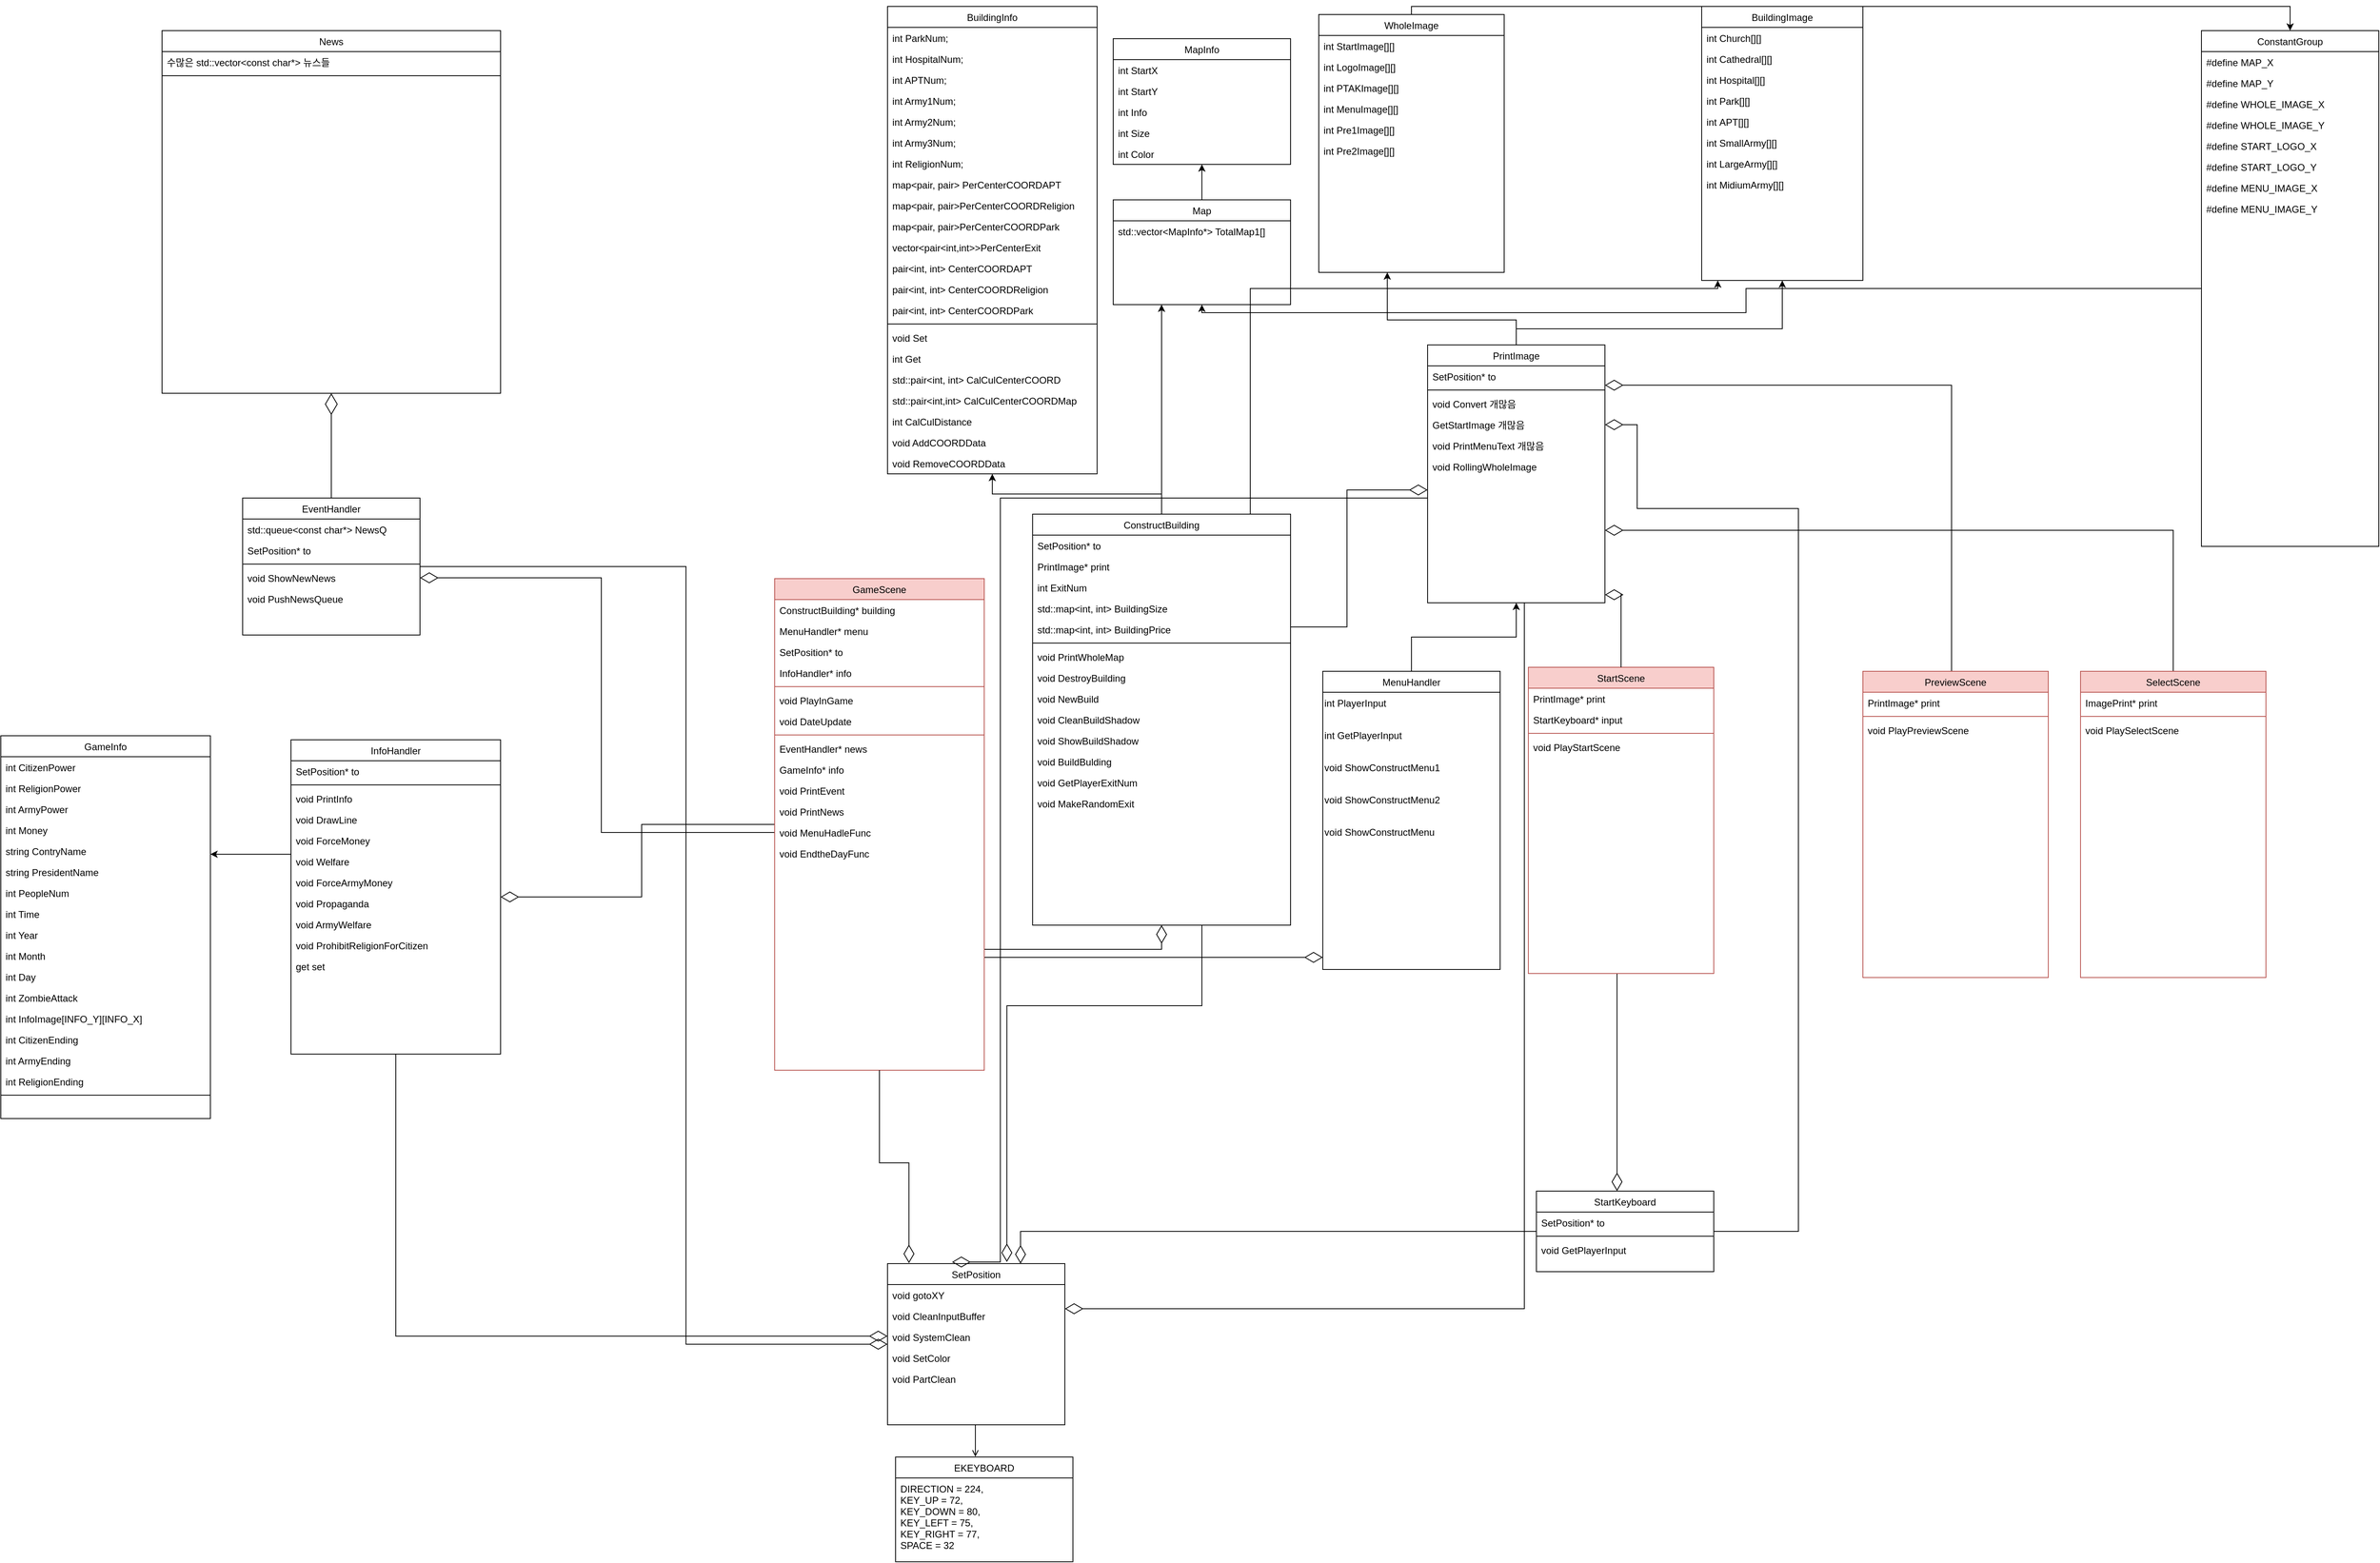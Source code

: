 <mxfile version="24.2.7" type="device">
  <diagram id="C5RBs43oDa-KdzZeNtuy" name="Page-1">
    <mxGraphModel dx="772" dy="522" grid="1" gridSize="10" guides="1" tooltips="1" connect="1" arrows="1" fold="1" page="1" pageScale="1" pageWidth="3300" pageHeight="2339" math="0" shadow="0">
      <root>
        <mxCell id="WIyWlLk6GJQsqaUBKTNV-0" />
        <mxCell id="WIyWlLk6GJQsqaUBKTNV-1" parent="WIyWlLk6GJQsqaUBKTNV-0" />
        <mxCell id="bzmYm3Y9lmp3AW-pKSY4-12" value="News&#xa;" style="swimlane;fontStyle=0;align=center;verticalAlign=top;childLayout=stackLayout;horizontal=1;startSize=26;horizontalStack=0;resizeParent=1;resizeLast=0;collapsible=1;marginBottom=0;rounded=0;shadow=0;strokeWidth=1;" parent="WIyWlLk6GJQsqaUBKTNV-1" vertex="1">
          <mxGeometry x="240" y="40" width="420" height="450" as="geometry">
            <mxRectangle x="550" y="140" width="160" height="26" as="alternateBounds" />
          </mxGeometry>
        </mxCell>
        <mxCell id="bzmYm3Y9lmp3AW-pKSY4-14" value="수많은 std::vector&lt;const char*&gt; 뉴스들" style="text;align=left;verticalAlign=top;spacingLeft=4;spacingRight=4;overflow=hidden;rotatable=0;points=[[0,0.5],[1,0.5]];portConstraint=eastwest;" parent="bzmYm3Y9lmp3AW-pKSY4-12" vertex="1">
          <mxGeometry y="26" width="420" height="26" as="geometry" />
        </mxCell>
        <mxCell id="_soICVfBIpLzaLArFRxO-6" value="" style="line;strokeWidth=1;fillColor=none;align=left;verticalAlign=middle;spacingTop=-1;spacingLeft=3;spacingRight=3;rotatable=0;labelPosition=right;points=[];portConstraint=eastwest;strokeColor=inherit;" parent="bzmYm3Y9lmp3AW-pKSY4-12" vertex="1">
          <mxGeometry y="52" width="420" height="8" as="geometry" />
        </mxCell>
        <mxCell id="_soICVfBIpLzaLArFRxO-8" style="edgeStyle=orthogonalEdgeStyle;rounded=0;orthogonalLoop=1;jettySize=auto;html=1;endSize=20;endArrow=diamondThin;endFill=0;" parent="WIyWlLk6GJQsqaUBKTNV-1" source="bzmYm3Y9lmp3AW-pKSY4-22" target="bzmYm3Y9lmp3AW-pKSY4-148" edge="1">
          <mxGeometry relative="1" as="geometry">
            <Array as="points">
              <mxPoint x="890" y="705" />
              <mxPoint x="890" y="1670" />
            </Array>
          </mxGeometry>
        </mxCell>
        <mxCell id="bzmYm3Y9lmp3AW-pKSY4-22" value="EventHandler" style="swimlane;fontStyle=0;align=center;verticalAlign=top;childLayout=stackLayout;horizontal=1;startSize=26;horizontalStack=0;resizeParent=1;resizeLast=0;collapsible=1;marginBottom=0;rounded=0;shadow=0;strokeWidth=1;" parent="WIyWlLk6GJQsqaUBKTNV-1" vertex="1">
          <mxGeometry x="340" y="620" width="220" height="170" as="geometry">
            <mxRectangle x="550" y="140" width="160" height="26" as="alternateBounds" />
          </mxGeometry>
        </mxCell>
        <mxCell id="bzmYm3Y9lmp3AW-pKSY4-24" value="std::queue&lt;const char*&gt; NewsQ" style="text;align=left;verticalAlign=top;spacingLeft=4;spacingRight=4;overflow=hidden;rotatable=0;points=[[0,0.5],[1,0.5]];portConstraint=eastwest;" parent="bzmYm3Y9lmp3AW-pKSY4-22" vertex="1">
          <mxGeometry y="26" width="220" height="26" as="geometry" />
        </mxCell>
        <mxCell id="bzmYm3Y9lmp3AW-pKSY4-25" value="SetPosition* to" style="text;align=left;verticalAlign=top;spacingLeft=4;spacingRight=4;overflow=hidden;rotatable=0;points=[[0,0.5],[1,0.5]];portConstraint=eastwest;" parent="bzmYm3Y9lmp3AW-pKSY4-22" vertex="1">
          <mxGeometry y="52" width="220" height="26" as="geometry" />
        </mxCell>
        <mxCell id="bzmYm3Y9lmp3AW-pKSY4-26" value="" style="line;strokeWidth=1;fillColor=none;align=left;verticalAlign=middle;spacingTop=-1;spacingLeft=3;spacingRight=3;rotatable=0;labelPosition=right;points=[];portConstraint=eastwest;strokeColor=inherit;" parent="bzmYm3Y9lmp3AW-pKSY4-22" vertex="1">
          <mxGeometry y="78" width="220" height="8" as="geometry" />
        </mxCell>
        <mxCell id="bzmYm3Y9lmp3AW-pKSY4-27" value="void ShowNewNews" style="text;align=left;verticalAlign=top;spacingLeft=4;spacingRight=4;overflow=hidden;rotatable=0;points=[[0,0.5],[1,0.5]];portConstraint=eastwest;" parent="bzmYm3Y9lmp3AW-pKSY4-22" vertex="1">
          <mxGeometry y="86" width="220" height="26" as="geometry" />
        </mxCell>
        <mxCell id="bzmYm3Y9lmp3AW-pKSY4-28" value="void PushNewsQueue" style="text;align=left;verticalAlign=top;spacingLeft=4;spacingRight=4;overflow=hidden;rotatable=0;points=[[0,0.5],[1,0.5]];portConstraint=eastwest;" parent="bzmYm3Y9lmp3AW-pKSY4-22" vertex="1">
          <mxGeometry y="112" width="220" height="26" as="geometry" />
        </mxCell>
        <mxCell id="bzmYm3Y9lmp3AW-pKSY4-32" value="" style="endArrow=diamondThin;endFill=0;endSize=24;html=1;rounded=0;entryX=0.5;entryY=1;entryDx=0;entryDy=0;" parent="WIyWlLk6GJQsqaUBKTNV-1" target="bzmYm3Y9lmp3AW-pKSY4-12" edge="1">
          <mxGeometry width="160" relative="1" as="geometry">
            <mxPoint x="450" y="620" as="sourcePoint" />
            <mxPoint x="449.38" y="520" as="targetPoint" />
          </mxGeometry>
        </mxCell>
        <mxCell id="bzmYm3Y9lmp3AW-pKSY4-86" style="edgeStyle=orthogonalEdgeStyle;rounded=0;orthogonalLoop=1;jettySize=auto;html=1;entryX=1;entryY=0.5;entryDx=0;entryDy=0;endArrow=diamondThin;endFill=0;endSize=20;exitX=0;exitY=0.5;exitDx=0;exitDy=0;" parent="WIyWlLk6GJQsqaUBKTNV-1" source="bzmYm3Y9lmp3AW-pKSY4-66" target="bzmYm3Y9lmp3AW-pKSY4-27" edge="1">
          <mxGeometry relative="1" as="geometry" />
        </mxCell>
        <mxCell id="bzmYm3Y9lmp3AW-pKSY4-136" style="edgeStyle=orthogonalEdgeStyle;rounded=0;orthogonalLoop=1;jettySize=auto;html=1;entryX=0.5;entryY=1;entryDx=0;entryDy=0;endArrow=diamondThin;endFill=0;endSize=20;" parent="WIyWlLk6GJQsqaUBKTNV-1" source="bzmYm3Y9lmp3AW-pKSY4-52" target="bzmYm3Y9lmp3AW-pKSY4-127" edge="1">
          <mxGeometry relative="1" as="geometry">
            <Array as="points">
              <mxPoint x="1480" y="1180" />
            </Array>
          </mxGeometry>
        </mxCell>
        <mxCell id="bzmYm3Y9lmp3AW-pKSY4-158" style="edgeStyle=orthogonalEdgeStyle;rounded=0;orthogonalLoop=1;jettySize=auto;html=1;endArrow=diamondThin;endFill=0;endSize=20;" parent="WIyWlLk6GJQsqaUBKTNV-1" source="bzmYm3Y9lmp3AW-pKSY4-52" target="bzmYm3Y9lmp3AW-pKSY4-137" edge="1">
          <mxGeometry relative="1" as="geometry">
            <Array as="points">
              <mxPoint x="1530" y="1190" />
              <mxPoint x="1530" y="1190" />
            </Array>
          </mxGeometry>
        </mxCell>
        <mxCell id="cxT0uKhQ5vmdc-3EEdx8-27" style="edgeStyle=orthogonalEdgeStyle;rounded=0;orthogonalLoop=1;jettySize=auto;html=1;endArrow=diamondThin;endFill=0;endSize=20;" parent="WIyWlLk6GJQsqaUBKTNV-1" source="bzmYm3Y9lmp3AW-pKSY4-52" target="cxT0uKhQ5vmdc-3EEdx8-12" edge="1">
          <mxGeometry relative="1" as="geometry" />
        </mxCell>
        <mxCell id="bzmYm3Y9lmp3AW-pKSY4-52" value="GameScene" style="swimlane;fontStyle=0;align=center;verticalAlign=top;childLayout=stackLayout;horizontal=1;startSize=26;horizontalStack=0;resizeParent=1;resizeLast=0;collapsible=1;marginBottom=0;rounded=0;shadow=0;strokeWidth=1;fillColor=#f8cecc;strokeColor=#b85450;" parent="WIyWlLk6GJQsqaUBKTNV-1" vertex="1">
          <mxGeometry x="1000" y="720" width="260" height="610" as="geometry">
            <mxRectangle x="550" y="140" width="160" height="26" as="alternateBounds" />
          </mxGeometry>
        </mxCell>
        <mxCell id="bzmYm3Y9lmp3AW-pKSY4-61" value="ConstructBuilding* building" style="text;align=left;verticalAlign=top;spacingLeft=4;spacingRight=4;overflow=hidden;rotatable=0;points=[[0,0.5],[1,0.5]];portConstraint=eastwest;" parent="bzmYm3Y9lmp3AW-pKSY4-52" vertex="1">
          <mxGeometry y="26" width="260" height="26" as="geometry" />
        </mxCell>
        <mxCell id="bzmYm3Y9lmp3AW-pKSY4-57" value="MenuHandler* menu" style="text;align=left;verticalAlign=top;spacingLeft=4;spacingRight=4;overflow=hidden;rotatable=0;points=[[0,0.5],[1,0.5]];portConstraint=eastwest;" parent="bzmYm3Y9lmp3AW-pKSY4-52" vertex="1">
          <mxGeometry y="52" width="260" height="26" as="geometry" />
        </mxCell>
        <mxCell id="z4CRqlJZ8ID2bEfA-sgy-15" value="SetPosition* to" style="text;align=left;verticalAlign=top;spacingLeft=4;spacingRight=4;overflow=hidden;rotatable=0;points=[[0,0.5],[1,0.5]];portConstraint=eastwest;" parent="bzmYm3Y9lmp3AW-pKSY4-52" vertex="1">
          <mxGeometry y="78" width="260" height="26" as="geometry" />
        </mxCell>
        <mxCell id="cxT0uKhQ5vmdc-3EEdx8-32" value="InfoHandler* info" style="text;align=left;verticalAlign=top;spacingLeft=4;spacingRight=4;overflow=hidden;rotatable=0;points=[[0,0.5],[1,0.5]];portConstraint=eastwest;" parent="bzmYm3Y9lmp3AW-pKSY4-52" vertex="1">
          <mxGeometry y="104" width="260" height="26" as="geometry" />
        </mxCell>
        <mxCell id="bzmYm3Y9lmp3AW-pKSY4-62" value="" style="line;strokeWidth=1;fillColor=none;align=left;verticalAlign=middle;spacingTop=-1;spacingLeft=3;spacingRight=3;rotatable=0;labelPosition=right;points=[];portConstraint=eastwest;strokeColor=inherit;" parent="bzmYm3Y9lmp3AW-pKSY4-52" vertex="1">
          <mxGeometry y="130" width="260" height="8" as="geometry" />
        </mxCell>
        <mxCell id="ZfYZ7WBL64mRS4nskjQq-8" value="void PlayInGame" style="text;align=left;verticalAlign=top;spacingLeft=4;spacingRight=4;overflow=hidden;rotatable=0;points=[[0,0.5],[1,0.5]];portConstraint=eastwest;" parent="bzmYm3Y9lmp3AW-pKSY4-52" vertex="1">
          <mxGeometry y="138" width="260" height="26" as="geometry" />
        </mxCell>
        <mxCell id="cxT0uKhQ5vmdc-3EEdx8-34" value="void DateUpdate" style="text;align=left;verticalAlign=top;spacingLeft=4;spacingRight=4;overflow=hidden;rotatable=0;points=[[0,0.5],[1,0.5]];portConstraint=eastwest;" parent="bzmYm3Y9lmp3AW-pKSY4-52" vertex="1">
          <mxGeometry y="164" width="260" height="26" as="geometry" />
        </mxCell>
        <mxCell id="z4CRqlJZ8ID2bEfA-sgy-6" value="" style="line;strokeWidth=1;fillColor=none;align=left;verticalAlign=middle;spacingTop=-1;spacingLeft=3;spacingRight=3;rotatable=0;labelPosition=right;points=[];portConstraint=eastwest;strokeColor=inherit;" parent="bzmYm3Y9lmp3AW-pKSY4-52" vertex="1">
          <mxGeometry y="190" width="260" height="8" as="geometry" />
        </mxCell>
        <mxCell id="bzmYm3Y9lmp3AW-pKSY4-53" value="EventHandler* news" style="text;align=left;verticalAlign=top;spacingLeft=4;spacingRight=4;overflow=hidden;rotatable=0;points=[[0,0.5],[1,0.5]];portConstraint=eastwest;" parent="bzmYm3Y9lmp3AW-pKSY4-52" vertex="1">
          <mxGeometry y="198" width="260" height="26" as="geometry" />
        </mxCell>
        <mxCell id="bzmYm3Y9lmp3AW-pKSY4-54" value="GameInfo* info" style="text;align=left;verticalAlign=top;spacingLeft=4;spacingRight=4;overflow=hidden;rotatable=0;points=[[0,0.5],[1,0.5]];portConstraint=eastwest;" parent="bzmYm3Y9lmp3AW-pKSY4-52" vertex="1">
          <mxGeometry y="224" width="260" height="26" as="geometry" />
        </mxCell>
        <mxCell id="bzmYm3Y9lmp3AW-pKSY4-65" value="void PrintEvent" style="text;align=left;verticalAlign=top;spacingLeft=4;spacingRight=4;overflow=hidden;rotatable=0;points=[[0,0.5],[1,0.5]];portConstraint=eastwest;" parent="bzmYm3Y9lmp3AW-pKSY4-52" vertex="1">
          <mxGeometry y="250" width="260" height="26" as="geometry" />
        </mxCell>
        <mxCell id="bzmYm3Y9lmp3AW-pKSY4-160" value="void PrintNews" style="text;align=left;verticalAlign=top;spacingLeft=4;spacingRight=4;overflow=hidden;rotatable=0;points=[[0,0.5],[1,0.5]];portConstraint=eastwest;" parent="bzmYm3Y9lmp3AW-pKSY4-52" vertex="1">
          <mxGeometry y="276" width="260" height="26" as="geometry" />
        </mxCell>
        <mxCell id="bzmYm3Y9lmp3AW-pKSY4-66" value="void MenuHadleFunc" style="text;align=left;verticalAlign=top;spacingLeft=4;spacingRight=4;overflow=hidden;rotatable=0;points=[[0,0.5],[1,0.5]];portConstraint=eastwest;" parent="bzmYm3Y9lmp3AW-pKSY4-52" vertex="1">
          <mxGeometry y="302" width="260" height="26" as="geometry" />
        </mxCell>
        <mxCell id="bzmYm3Y9lmp3AW-pKSY4-69" value="void EndtheDayFunc" style="text;align=left;verticalAlign=top;spacingLeft=4;spacingRight=4;overflow=hidden;rotatable=0;points=[[0,0.5],[1,0.5]];portConstraint=eastwest;" parent="bzmYm3Y9lmp3AW-pKSY4-52" vertex="1">
          <mxGeometry y="328" width="260" height="26" as="geometry" />
        </mxCell>
        <mxCell id="bzmYm3Y9lmp3AW-pKSY4-87" style="edgeStyle=orthogonalEdgeStyle;rounded=0;orthogonalLoop=1;jettySize=auto;html=1;entryX=0.5;entryY=1;entryDx=0;entryDy=0;" parent="WIyWlLk6GJQsqaUBKTNV-1" source="bzmYm3Y9lmp3AW-pKSY4-88" target="bzmYm3Y9lmp3AW-pKSY4-122" edge="1">
          <mxGeometry relative="1" as="geometry" />
        </mxCell>
        <mxCell id="bzmYm3Y9lmp3AW-pKSY4-88" value="Map" style="swimlane;fontStyle=0;align=center;verticalAlign=top;childLayout=stackLayout;horizontal=1;startSize=26;horizontalStack=0;resizeParent=1;resizeLast=0;collapsible=1;marginBottom=0;rounded=0;shadow=0;strokeWidth=1;" parent="WIyWlLk6GJQsqaUBKTNV-1" vertex="1">
          <mxGeometry x="1420" y="250" width="220" height="130" as="geometry">
            <mxRectangle x="550" y="140" width="160" height="26" as="alternateBounds" />
          </mxGeometry>
        </mxCell>
        <mxCell id="bzmYm3Y9lmp3AW-pKSY4-89" value="std::vector&lt;MapInfo*&gt; TotalMap1[]" style="text;align=left;verticalAlign=top;spacingLeft=4;spacingRight=4;overflow=hidden;rotatable=0;points=[[0,0.5],[1,0.5]];portConstraint=eastwest;" parent="bzmYm3Y9lmp3AW-pKSY4-88" vertex="1">
          <mxGeometry y="26" width="220" height="26" as="geometry" />
        </mxCell>
        <mxCell id="bzmYm3Y9lmp3AW-pKSY4-101" value="BuildingImage" style="swimlane;fontStyle=0;align=center;verticalAlign=top;childLayout=stackLayout;horizontal=1;startSize=26;horizontalStack=0;resizeParent=1;resizeLast=0;collapsible=1;marginBottom=0;rounded=0;shadow=0;strokeWidth=1;" parent="WIyWlLk6GJQsqaUBKTNV-1" vertex="1">
          <mxGeometry x="2150" y="10" width="200" height="340" as="geometry">
            <mxRectangle x="550" y="140" width="160" height="26" as="alternateBounds" />
          </mxGeometry>
        </mxCell>
        <mxCell id="bzmYm3Y9lmp3AW-pKSY4-102" value="int Church[][]" style="text;align=left;verticalAlign=top;spacingLeft=4;spacingRight=4;overflow=hidden;rotatable=0;points=[[0,0.5],[1,0.5]];portConstraint=eastwest;" parent="bzmYm3Y9lmp3AW-pKSY4-101" vertex="1">
          <mxGeometry y="26" width="200" height="26" as="geometry" />
        </mxCell>
        <mxCell id="bzmYm3Y9lmp3AW-pKSY4-103" value="int Cathedral[][]" style="text;align=left;verticalAlign=top;spacingLeft=4;spacingRight=4;overflow=hidden;rotatable=0;points=[[0,0.5],[1,0.5]];portConstraint=eastwest;" parent="bzmYm3Y9lmp3AW-pKSY4-101" vertex="1">
          <mxGeometry y="52" width="200" height="26" as="geometry" />
        </mxCell>
        <mxCell id="bzmYm3Y9lmp3AW-pKSY4-94" value="int Hospital[][]" style="text;align=left;verticalAlign=top;spacingLeft=4;spacingRight=4;overflow=hidden;rotatable=0;points=[[0,0.5],[1,0.5]];portConstraint=eastwest;" parent="bzmYm3Y9lmp3AW-pKSY4-101" vertex="1">
          <mxGeometry y="78" width="200" height="26" as="geometry" />
        </mxCell>
        <mxCell id="bzmYm3Y9lmp3AW-pKSY4-96" value="int Park[][]" style="text;align=left;verticalAlign=top;spacingLeft=4;spacingRight=4;overflow=hidden;rotatable=0;points=[[0,0.5],[1,0.5]];portConstraint=eastwest;" parent="bzmYm3Y9lmp3AW-pKSY4-101" vertex="1">
          <mxGeometry y="104" width="200" height="26" as="geometry" />
        </mxCell>
        <mxCell id="bzmYm3Y9lmp3AW-pKSY4-95" value="int APT[][]" style="text;align=left;verticalAlign=top;spacingLeft=4;spacingRight=4;overflow=hidden;rotatable=0;points=[[0,0.5],[1,0.5]];portConstraint=eastwest;" parent="bzmYm3Y9lmp3AW-pKSY4-101" vertex="1">
          <mxGeometry y="130" width="200" height="26" as="geometry" />
        </mxCell>
        <mxCell id="hQUBO-00gWSAeixfwslD-54" value="int SmallArmy[][]" style="text;align=left;verticalAlign=top;spacingLeft=4;spacingRight=4;overflow=hidden;rotatable=0;points=[[0,0.5],[1,0.5]];portConstraint=eastwest;" parent="bzmYm3Y9lmp3AW-pKSY4-101" vertex="1">
          <mxGeometry y="156" width="200" height="26" as="geometry" />
        </mxCell>
        <mxCell id="hQUBO-00gWSAeixfwslD-56" value="int LargeArmy[][]" style="text;align=left;verticalAlign=top;spacingLeft=4;spacingRight=4;overflow=hidden;rotatable=0;points=[[0,0.5],[1,0.5]];portConstraint=eastwest;" parent="bzmYm3Y9lmp3AW-pKSY4-101" vertex="1">
          <mxGeometry y="182" width="200" height="26" as="geometry" />
        </mxCell>
        <mxCell id="hQUBO-00gWSAeixfwslD-55" value="int MidiumArmy[][]" style="text;align=left;verticalAlign=top;spacingLeft=4;spacingRight=4;overflow=hidden;rotatable=0;points=[[0,0.5],[1,0.5]];portConstraint=eastwest;" parent="bzmYm3Y9lmp3AW-pKSY4-101" vertex="1">
          <mxGeometry y="208" width="200" height="26" as="geometry" />
        </mxCell>
        <mxCell id="ZfYZ7WBL64mRS4nskjQq-5" style="edgeStyle=orthogonalEdgeStyle;rounded=0;orthogonalLoop=1;jettySize=auto;html=1;" parent="WIyWlLk6GJQsqaUBKTNV-1" source="bzmYm3Y9lmp3AW-pKSY4-109" target="bzmYm3Y9lmp3AW-pKSY4-101" edge="1">
          <mxGeometry relative="1" as="geometry">
            <Array as="points">
              <mxPoint x="1920" y="410" />
              <mxPoint x="2250" y="410" />
            </Array>
          </mxGeometry>
        </mxCell>
        <mxCell id="hQUBO-00gWSAeixfwslD-40" style="edgeStyle=orthogonalEdgeStyle;rounded=0;orthogonalLoop=1;jettySize=auto;html=1;" parent="WIyWlLk6GJQsqaUBKTNV-1" source="bzmYm3Y9lmp3AW-pKSY4-109" target="bzmYm3Y9lmp3AW-pKSY4-116" edge="1">
          <mxGeometry relative="1" as="geometry">
            <Array as="points">
              <mxPoint x="1920" y="399" />
              <mxPoint x="1760" y="399" />
            </Array>
          </mxGeometry>
        </mxCell>
        <mxCell id="hQUBO-00gWSAeixfwslD-57" style="edgeStyle=orthogonalEdgeStyle;rounded=0;orthogonalLoop=1;jettySize=auto;html=1;endSize=20;endArrow=diamondThin;endFill=0;" parent="WIyWlLk6GJQsqaUBKTNV-1" source="bzmYm3Y9lmp3AW-pKSY4-109" target="bzmYm3Y9lmp3AW-pKSY4-148" edge="1">
          <mxGeometry relative="1" as="geometry">
            <Array as="points">
              <mxPoint x="1930" y="1626" />
            </Array>
          </mxGeometry>
        </mxCell>
        <mxCell id="bzmYm3Y9lmp3AW-pKSY4-109" value="PrintImage" style="swimlane;fontStyle=0;align=center;verticalAlign=top;childLayout=stackLayout;horizontal=1;startSize=26;horizontalStack=0;resizeParent=1;resizeLast=0;collapsible=1;marginBottom=0;rounded=0;shadow=0;strokeWidth=1;" parent="WIyWlLk6GJQsqaUBKTNV-1" vertex="1">
          <mxGeometry x="1810" y="430" width="220" height="320" as="geometry">
            <mxRectangle x="550" y="140" width="160" height="26" as="alternateBounds" />
          </mxGeometry>
        </mxCell>
        <mxCell id="hQUBO-00gWSAeixfwslD-31" value="SetPosition* to" style="text;align=left;verticalAlign=top;spacingLeft=4;spacingRight=4;overflow=hidden;rotatable=0;points=[[0,0.5],[1,0.5]];portConstraint=eastwest;" parent="bzmYm3Y9lmp3AW-pKSY4-109" vertex="1">
          <mxGeometry y="26" width="220" height="26" as="geometry" />
        </mxCell>
        <mxCell id="hQUBO-00gWSAeixfwslD-32" value="" style="line;strokeWidth=1;fillColor=none;align=left;verticalAlign=middle;spacingTop=-1;spacingLeft=3;spacingRight=3;rotatable=0;labelPosition=right;points=[];portConstraint=eastwest;strokeColor=inherit;" parent="bzmYm3Y9lmp3AW-pKSY4-109" vertex="1">
          <mxGeometry y="52" width="220" height="8" as="geometry" />
        </mxCell>
        <mxCell id="bzmYm3Y9lmp3AW-pKSY4-113" value="void Convert 개많음" style="text;align=left;verticalAlign=top;spacingLeft=4;spacingRight=4;overflow=hidden;rotatable=0;points=[[0,0.5],[1,0.5]];portConstraint=eastwest;rounded=0;shadow=0;html=0;" parent="bzmYm3Y9lmp3AW-pKSY4-109" vertex="1">
          <mxGeometry y="60" width="220" height="26" as="geometry" />
        </mxCell>
        <mxCell id="hQUBO-00gWSAeixfwslD-52" value="GetStartImage 개많음" style="text;align=left;verticalAlign=top;spacingLeft=4;spacingRight=4;overflow=hidden;rotatable=0;points=[[0,0.5],[1,0.5]];portConstraint=eastwest;rounded=0;shadow=0;html=0;" parent="bzmYm3Y9lmp3AW-pKSY4-109" vertex="1">
          <mxGeometry y="86" width="220" height="26" as="geometry" />
        </mxCell>
        <mxCell id="hQUBO-00gWSAeixfwslD-59" value="void PrintMenuText 개많음" style="text;align=left;verticalAlign=top;spacingLeft=4;spacingRight=4;overflow=hidden;rotatable=0;points=[[0,0.5],[1,0.5]];portConstraint=eastwest;rounded=0;shadow=0;html=0;" parent="bzmYm3Y9lmp3AW-pKSY4-109" vertex="1">
          <mxGeometry y="112" width="220" height="26" as="geometry" />
        </mxCell>
        <mxCell id="7JfVlPnIDJ7LZgMJK___-2" value="void RollingWholeImage" style="text;align=left;verticalAlign=top;spacingLeft=4;spacingRight=4;overflow=hidden;rotatable=0;points=[[0,0.5],[1,0.5]];portConstraint=eastwest;rounded=0;shadow=0;html=0;" parent="bzmYm3Y9lmp3AW-pKSY4-109" vertex="1">
          <mxGeometry y="138" width="220" height="26" as="geometry" />
        </mxCell>
        <mxCell id="z4CRqlJZ8ID2bEfA-sgy-9" style="edgeStyle=orthogonalEdgeStyle;rounded=0;orthogonalLoop=1;jettySize=auto;html=1;" parent="WIyWlLk6GJQsqaUBKTNV-1" source="bzmYm3Y9lmp3AW-pKSY4-116" target="pWuKoJ0xaQR3bA6Pu8hZ-63" edge="1">
          <mxGeometry relative="1" as="geometry">
            <Array as="points">
              <mxPoint x="1790" y="10" />
              <mxPoint x="2880" y="10" />
            </Array>
          </mxGeometry>
        </mxCell>
        <mxCell id="bzmYm3Y9lmp3AW-pKSY4-116" value="WholeImage" style="swimlane;fontStyle=0;align=center;verticalAlign=top;childLayout=stackLayout;horizontal=1;startSize=26;horizontalStack=0;resizeParent=1;resizeLast=0;collapsible=1;marginBottom=0;rounded=0;shadow=0;strokeWidth=1;" parent="WIyWlLk6GJQsqaUBKTNV-1" vertex="1">
          <mxGeometry x="1675" y="20" width="230" height="320" as="geometry">
            <mxRectangle x="550" y="140" width="160" height="26" as="alternateBounds" />
          </mxGeometry>
        </mxCell>
        <mxCell id="bzmYm3Y9lmp3AW-pKSY4-117" value="int StartImage[][]" style="text;align=left;verticalAlign=top;spacingLeft=4;spacingRight=4;overflow=hidden;rotatable=0;points=[[0,0.5],[1,0.5]];portConstraint=eastwest;" parent="bzmYm3Y9lmp3AW-pKSY4-116" vertex="1">
          <mxGeometry y="26" width="230" height="26" as="geometry" />
        </mxCell>
        <mxCell id="7JfVlPnIDJ7LZgMJK___-3" value="int LogoImage[][]" style="text;align=left;verticalAlign=top;spacingLeft=4;spacingRight=4;overflow=hidden;rotatable=0;points=[[0,0.5],[1,0.5]];portConstraint=eastwest;" parent="bzmYm3Y9lmp3AW-pKSY4-116" vertex="1">
          <mxGeometry y="52" width="230" height="26" as="geometry" />
        </mxCell>
        <mxCell id="z4CRqlJZ8ID2bEfA-sgy-0" value="int PTAKImage[][]" style="text;align=left;verticalAlign=top;spacingLeft=4;spacingRight=4;overflow=hidden;rotatable=0;points=[[0,0.5],[1,0.5]];portConstraint=eastwest;" parent="bzmYm3Y9lmp3AW-pKSY4-116" vertex="1">
          <mxGeometry y="78" width="230" height="26" as="geometry" />
        </mxCell>
        <mxCell id="hQUBO-00gWSAeixfwslD-41" value="int MenuImage[][]" style="text;align=left;verticalAlign=top;spacingLeft=4;spacingRight=4;overflow=hidden;rotatable=0;points=[[0,0.5],[1,0.5]];portConstraint=eastwest;" parent="bzmYm3Y9lmp3AW-pKSY4-116" vertex="1">
          <mxGeometry y="104" width="230" height="26" as="geometry" />
        </mxCell>
        <mxCell id="tw83KuPSfmdU6QLzLiS4-7" value="int Pre1Image[][]" style="text;align=left;verticalAlign=top;spacingLeft=4;spacingRight=4;overflow=hidden;rotatable=0;points=[[0,0.5],[1,0.5]];portConstraint=eastwest;" parent="bzmYm3Y9lmp3AW-pKSY4-116" vertex="1">
          <mxGeometry y="130" width="230" height="26" as="geometry" />
        </mxCell>
        <mxCell id="tw83KuPSfmdU6QLzLiS4-9" value="int Pre2Image[][]" style="text;align=left;verticalAlign=top;spacingLeft=4;spacingRight=4;overflow=hidden;rotatable=0;points=[[0,0.5],[1,0.5]];portConstraint=eastwest;" parent="bzmYm3Y9lmp3AW-pKSY4-116" vertex="1">
          <mxGeometry y="156" width="230" height="26" as="geometry" />
        </mxCell>
        <mxCell id="bzmYm3Y9lmp3AW-pKSY4-122" value="MapInfo" style="swimlane;fontStyle=0;align=center;verticalAlign=top;childLayout=stackLayout;horizontal=1;startSize=26;horizontalStack=0;resizeParent=1;resizeLast=0;collapsible=1;marginBottom=0;rounded=0;shadow=0;strokeWidth=1;" parent="WIyWlLk6GJQsqaUBKTNV-1" vertex="1">
          <mxGeometry x="1420" y="50" width="220" height="156" as="geometry">
            <mxRectangle x="550" y="140" width="160" height="26" as="alternateBounds" />
          </mxGeometry>
        </mxCell>
        <mxCell id="bzmYm3Y9lmp3AW-pKSY4-123" value="int StartX" style="text;align=left;verticalAlign=top;spacingLeft=4;spacingRight=4;overflow=hidden;rotatable=0;points=[[0,0.5],[1,0.5]];portConstraint=eastwest;" parent="bzmYm3Y9lmp3AW-pKSY4-122" vertex="1">
          <mxGeometry y="26" width="220" height="26" as="geometry" />
        </mxCell>
        <mxCell id="bzmYm3Y9lmp3AW-pKSY4-124" value="int StartY" style="text;align=left;verticalAlign=top;spacingLeft=4;spacingRight=4;overflow=hidden;rotatable=0;points=[[0,0.5],[1,0.5]];portConstraint=eastwest;" parent="bzmYm3Y9lmp3AW-pKSY4-122" vertex="1">
          <mxGeometry y="52" width="220" height="26" as="geometry" />
        </mxCell>
        <mxCell id="bzmYm3Y9lmp3AW-pKSY4-125" value="int Info" style="text;align=left;verticalAlign=top;spacingLeft=4;spacingRight=4;overflow=hidden;rotatable=0;points=[[0,0.5],[1,0.5]];portConstraint=eastwest;" parent="bzmYm3Y9lmp3AW-pKSY4-122" vertex="1">
          <mxGeometry y="78" width="220" height="26" as="geometry" />
        </mxCell>
        <mxCell id="bzmYm3Y9lmp3AW-pKSY4-126" value="int Size" style="text;align=left;verticalAlign=top;spacingLeft=4;spacingRight=4;overflow=hidden;rotatable=0;points=[[0,0.5],[1,0.5]];portConstraint=eastwest;" parent="bzmYm3Y9lmp3AW-pKSY4-122" vertex="1">
          <mxGeometry y="104" width="220" height="26" as="geometry" />
        </mxCell>
        <mxCell id="ZfYZ7WBL64mRS4nskjQq-0" value="int Color" style="text;align=left;verticalAlign=top;spacingLeft=4;spacingRight=4;overflow=hidden;rotatable=0;points=[[0,0.5],[1,0.5]];portConstraint=eastwest;" parent="bzmYm3Y9lmp3AW-pKSY4-122" vertex="1">
          <mxGeometry y="130" width="220" height="26" as="geometry" />
        </mxCell>
        <mxCell id="N165rt-sny-5OF_HE8GC-36" style="edgeStyle=orthogonalEdgeStyle;rounded=0;orthogonalLoop=1;jettySize=auto;html=1;entryX=0.5;entryY=1;entryDx=0;entryDy=0;" parent="WIyWlLk6GJQsqaUBKTNV-1" source="bzmYm3Y9lmp3AW-pKSY4-127" target="N165rt-sny-5OF_HE8GC-25" edge="1">
          <mxGeometry relative="1" as="geometry" />
        </mxCell>
        <mxCell id="N165rt-sny-5OF_HE8GC-37" style="edgeStyle=orthogonalEdgeStyle;rounded=0;orthogonalLoop=1;jettySize=auto;html=1;" parent="WIyWlLk6GJQsqaUBKTNV-1" source="bzmYm3Y9lmp3AW-pKSY4-127" target="bzmYm3Y9lmp3AW-pKSY4-88" edge="1">
          <mxGeometry relative="1" as="geometry">
            <Array as="points">
              <mxPoint x="1480" y="470" />
              <mxPoint x="1480" y="470" />
            </Array>
          </mxGeometry>
        </mxCell>
        <mxCell id="gwBuCoSEyxBFKJhrYX_B-0" style="edgeStyle=orthogonalEdgeStyle;rounded=0;orthogonalLoop=1;jettySize=auto;html=1;endArrow=diamondThin;endFill=0;endSize=20;" parent="WIyWlLk6GJQsqaUBKTNV-1" source="bzmYm3Y9lmp3AW-pKSY4-127" target="bzmYm3Y9lmp3AW-pKSY4-109" edge="1">
          <mxGeometry relative="1" as="geometry">
            <Array as="points">
              <mxPoint x="1710" y="780" />
              <mxPoint x="1710" y="610" />
            </Array>
          </mxGeometry>
        </mxCell>
        <mxCell id="boTaWdII_bts_MCceDdM-3" style="edgeStyle=orthogonalEdgeStyle;rounded=0;orthogonalLoop=1;jettySize=auto;html=1;" parent="WIyWlLk6GJQsqaUBKTNV-1" source="bzmYm3Y9lmp3AW-pKSY4-127" target="bzmYm3Y9lmp3AW-pKSY4-101" edge="1">
          <mxGeometry relative="1" as="geometry">
            <Array as="points">
              <mxPoint x="1590" y="360" />
              <mxPoint x="2170" y="360" />
            </Array>
          </mxGeometry>
        </mxCell>
        <mxCell id="bzmYm3Y9lmp3AW-pKSY4-127" value="ConstructBuilding" style="swimlane;fontStyle=0;align=center;verticalAlign=top;childLayout=stackLayout;horizontal=1;startSize=26;horizontalStack=0;resizeParent=1;resizeLast=0;collapsible=1;marginBottom=0;rounded=0;shadow=0;strokeWidth=1;" parent="WIyWlLk6GJQsqaUBKTNV-1" vertex="1">
          <mxGeometry x="1320" y="640" width="320" height="510" as="geometry">
            <mxRectangle x="550" y="140" width="160" height="26" as="alternateBounds" />
          </mxGeometry>
        </mxCell>
        <mxCell id="N165rt-sny-5OF_HE8GC-24" value="SetPosition* to" style="text;align=left;verticalAlign=top;spacingLeft=4;spacingRight=4;overflow=hidden;rotatable=0;points=[[0,0.5],[1,0.5]];portConstraint=eastwest;" parent="bzmYm3Y9lmp3AW-pKSY4-127" vertex="1">
          <mxGeometry y="26" width="320" height="26" as="geometry" />
        </mxCell>
        <mxCell id="gwBuCoSEyxBFKJhrYX_B-1" value="PrintImage* print" style="text;align=left;verticalAlign=top;spacingLeft=4;spacingRight=4;overflow=hidden;rotatable=0;points=[[0,0.5],[1,0.5]];portConstraint=eastwest;" parent="bzmYm3Y9lmp3AW-pKSY4-127" vertex="1">
          <mxGeometry y="52" width="320" height="26" as="geometry" />
        </mxCell>
        <mxCell id="boTaWdII_bts_MCceDdM-0" value="int ExitNum" style="text;align=left;verticalAlign=top;spacingLeft=4;spacingRight=4;overflow=hidden;rotatable=0;points=[[0,0.5],[1,0.5]];portConstraint=eastwest;" parent="bzmYm3Y9lmp3AW-pKSY4-127" vertex="1">
          <mxGeometry y="78" width="320" height="26" as="geometry" />
        </mxCell>
        <mxCell id="cxT0uKhQ5vmdc-3EEdx8-35" value="std::map&lt;int, int&gt; BuildingSize" style="text;align=left;verticalAlign=top;spacingLeft=4;spacingRight=4;overflow=hidden;rotatable=0;points=[[0,0.5],[1,0.5]];portConstraint=eastwest;" parent="bzmYm3Y9lmp3AW-pKSY4-127" vertex="1">
          <mxGeometry y="104" width="320" height="26" as="geometry" />
        </mxCell>
        <mxCell id="boTaWdII_bts_MCceDdM-4" value="std::map&lt;int, int&gt; BuildingPrice" style="text;align=left;verticalAlign=top;spacingLeft=4;spacingRight=4;overflow=hidden;rotatable=0;points=[[0,0.5],[1,0.5]];portConstraint=eastwest;" parent="bzmYm3Y9lmp3AW-pKSY4-127" vertex="1">
          <mxGeometry y="130" width="320" height="26" as="geometry" />
        </mxCell>
        <mxCell id="hQUBO-00gWSAeixfwslD-18" value="" style="line;strokeWidth=1;fillColor=none;align=left;verticalAlign=middle;spacingTop=-1;spacingLeft=3;spacingRight=3;rotatable=0;labelPosition=right;points=[];portConstraint=eastwest;strokeColor=inherit;" parent="bzmYm3Y9lmp3AW-pKSY4-127" vertex="1">
          <mxGeometry y="156" width="320" height="8" as="geometry" />
        </mxCell>
        <mxCell id="hQUBO-00gWSAeixfwslD-19" value="void PrintWholeMap" style="text;align=left;verticalAlign=top;spacingLeft=4;spacingRight=4;overflow=hidden;rotatable=0;points=[[0,0.5],[1,0.5]];portConstraint=eastwest;" parent="bzmYm3Y9lmp3AW-pKSY4-127" vertex="1">
          <mxGeometry y="164" width="320" height="26" as="geometry" />
        </mxCell>
        <mxCell id="bzmYm3Y9lmp3AW-pKSY4-132" value="void DestroyBuilding" style="text;align=left;verticalAlign=top;spacingLeft=4;spacingRight=4;overflow=hidden;rotatable=0;points=[[0,0.5],[1,0.5]];portConstraint=eastwest;" parent="bzmYm3Y9lmp3AW-pKSY4-127" vertex="1">
          <mxGeometry y="190" width="320" height="26" as="geometry" />
        </mxCell>
        <mxCell id="bzmYm3Y9lmp3AW-pKSY4-128" value="void NewBuild" style="text;align=left;verticalAlign=top;spacingLeft=4;spacingRight=4;overflow=hidden;rotatable=0;points=[[0,0.5],[1,0.5]];portConstraint=eastwest;" parent="bzmYm3Y9lmp3AW-pKSY4-127" vertex="1">
          <mxGeometry y="216" width="320" height="26" as="geometry" />
        </mxCell>
        <mxCell id="bzmYm3Y9lmp3AW-pKSY4-130" value="void CleanBuildShadow" style="text;align=left;verticalAlign=top;spacingLeft=4;spacingRight=4;overflow=hidden;rotatable=0;points=[[0,0.5],[1,0.5]];portConstraint=eastwest;" parent="bzmYm3Y9lmp3AW-pKSY4-127" vertex="1">
          <mxGeometry y="242" width="320" height="26" as="geometry" />
        </mxCell>
        <mxCell id="N165rt-sny-5OF_HE8GC-47" value="void ShowBuildShadow" style="text;align=left;verticalAlign=top;spacingLeft=4;spacingRight=4;overflow=hidden;rotatable=0;points=[[0,0.5],[1,0.5]];portConstraint=eastwest;" parent="bzmYm3Y9lmp3AW-pKSY4-127" vertex="1">
          <mxGeometry y="268" width="320" height="26" as="geometry" />
        </mxCell>
        <mxCell id="bzmYm3Y9lmp3AW-pKSY4-131" value="void BuildBulding" style="text;align=left;verticalAlign=top;spacingLeft=4;spacingRight=4;overflow=hidden;rotatable=0;points=[[0,0.5],[1,0.5]];portConstraint=eastwest;" parent="bzmYm3Y9lmp3AW-pKSY4-127" vertex="1">
          <mxGeometry y="294" width="320" height="26" as="geometry" />
        </mxCell>
        <mxCell id="boTaWdII_bts_MCceDdM-1" value="void GetPlayerExitNum" style="text;align=left;verticalAlign=top;spacingLeft=4;spacingRight=4;overflow=hidden;rotatable=0;points=[[0,0.5],[1,0.5]];portConstraint=eastwest;" parent="bzmYm3Y9lmp3AW-pKSY4-127" vertex="1">
          <mxGeometry y="320" width="320" height="26" as="geometry" />
        </mxCell>
        <mxCell id="boTaWdII_bts_MCceDdM-2" value="void MakeRandomExit" style="text;align=left;verticalAlign=top;spacingLeft=4;spacingRight=4;overflow=hidden;rotatable=0;points=[[0,0.5],[1,0.5]];portConstraint=eastwest;" parent="bzmYm3Y9lmp3AW-pKSY4-127" vertex="1">
          <mxGeometry y="346" width="320" height="26" as="geometry" />
        </mxCell>
        <mxCell id="bzmYm3Y9lmp3AW-pKSY4-142" style="edgeStyle=orthogonalEdgeStyle;rounded=0;orthogonalLoop=1;jettySize=auto;html=1;" parent="WIyWlLk6GJQsqaUBKTNV-1" source="bzmYm3Y9lmp3AW-pKSY4-137" target="bzmYm3Y9lmp3AW-pKSY4-109" edge="1">
          <mxGeometry relative="1" as="geometry" />
        </mxCell>
        <mxCell id="bzmYm3Y9lmp3AW-pKSY4-137" value="MenuHandler" style="swimlane;fontStyle=0;align=center;verticalAlign=top;childLayout=stackLayout;horizontal=1;startSize=26;horizontalStack=0;resizeParent=1;resizeLast=0;collapsible=1;marginBottom=0;rounded=0;shadow=0;strokeWidth=1;" parent="WIyWlLk6GJQsqaUBKTNV-1" vertex="1">
          <mxGeometry x="1680" y="835" width="220" height="370" as="geometry">
            <mxRectangle x="550" y="140" width="160" height="26" as="alternateBounds" />
          </mxGeometry>
        </mxCell>
        <mxCell id="hQUBO-00gWSAeixfwslD-37" value="int PlayerInput" style="text;whiteSpace=wrap;html=1;" parent="bzmYm3Y9lmp3AW-pKSY4-137" vertex="1">
          <mxGeometry y="26" width="220" height="40" as="geometry" />
        </mxCell>
        <mxCell id="z4CRqlJZ8ID2bEfA-sgy-1" value="int GetPlayerInput" style="text;whiteSpace=wrap;html=1;" parent="bzmYm3Y9lmp3AW-pKSY4-137" vertex="1">
          <mxGeometry y="66" width="220" height="40" as="geometry" />
        </mxCell>
        <mxCell id="z4CRqlJZ8ID2bEfA-sgy-7" value="void ShowConstructMenu1" style="text;whiteSpace=wrap;html=1;" parent="bzmYm3Y9lmp3AW-pKSY4-137" vertex="1">
          <mxGeometry y="106" width="220" height="40" as="geometry" />
        </mxCell>
        <mxCell id="z4CRqlJZ8ID2bEfA-sgy-10" value="void ShowConstructMenu2" style="text;whiteSpace=wrap;html=1;" parent="bzmYm3Y9lmp3AW-pKSY4-137" vertex="1">
          <mxGeometry y="146" width="220" height="40" as="geometry" />
        </mxCell>
        <mxCell id="tw83KuPSfmdU6QLzLiS4-0" value="void ShowConstructMenu&lt;div&gt;&lt;br&gt;&lt;/div&gt;" style="text;whiteSpace=wrap;html=1;" parent="bzmYm3Y9lmp3AW-pKSY4-137" vertex="1">
          <mxGeometry y="186" width="220" height="40" as="geometry" />
        </mxCell>
        <mxCell id="bzmYm3Y9lmp3AW-pKSY4-148" value="SetPosition" style="swimlane;fontStyle=0;align=center;verticalAlign=top;childLayout=stackLayout;horizontal=1;startSize=26;horizontalStack=0;resizeParent=1;resizeLast=0;collapsible=1;marginBottom=0;rounded=0;shadow=0;strokeWidth=1;" parent="WIyWlLk6GJQsqaUBKTNV-1" vertex="1">
          <mxGeometry x="1140" y="1570" width="220" height="200" as="geometry">
            <mxRectangle x="550" y="140" width="160" height="26" as="alternateBounds" />
          </mxGeometry>
        </mxCell>
        <mxCell id="bzmYm3Y9lmp3AW-pKSY4-149" value="void gotoXY" style="text;align=left;verticalAlign=top;spacingLeft=4;spacingRight=4;overflow=hidden;rotatable=0;points=[[0,0.5],[1,0.5]];portConstraint=eastwest;" parent="bzmYm3Y9lmp3AW-pKSY4-148" vertex="1">
          <mxGeometry y="26" width="220" height="26" as="geometry" />
        </mxCell>
        <mxCell id="hQUBO-00gWSAeixfwslD-11" value="void CleanInputBuffer" style="text;align=left;verticalAlign=top;spacingLeft=4;spacingRight=4;overflow=hidden;rotatable=0;points=[[0,0.5],[1,0.5]];portConstraint=eastwest;" parent="bzmYm3Y9lmp3AW-pKSY4-148" vertex="1">
          <mxGeometry y="52" width="220" height="26" as="geometry" />
        </mxCell>
        <mxCell id="hQUBO-00gWSAeixfwslD-20" value="void SystemClean" style="text;align=left;verticalAlign=top;spacingLeft=4;spacingRight=4;overflow=hidden;rotatable=0;points=[[0,0.5],[1,0.5]];portConstraint=eastwest;" parent="bzmYm3Y9lmp3AW-pKSY4-148" vertex="1">
          <mxGeometry y="78" width="220" height="26" as="geometry" />
        </mxCell>
        <mxCell id="z4CRqlJZ8ID2bEfA-sgy-2" value="void SetColor" style="text;align=left;verticalAlign=top;spacingLeft=4;spacingRight=4;overflow=hidden;rotatable=0;points=[[0,0.5],[1,0.5]];portConstraint=eastwest;" parent="bzmYm3Y9lmp3AW-pKSY4-148" vertex="1">
          <mxGeometry y="104" width="220" height="26" as="geometry" />
        </mxCell>
        <mxCell id="z4CRqlJZ8ID2bEfA-sgy-8" value="void PartClean" style="text;align=left;verticalAlign=top;spacingLeft=4;spacingRight=4;overflow=hidden;rotatable=0;points=[[0,0.5],[1,0.5]];portConstraint=eastwest;" parent="bzmYm3Y9lmp3AW-pKSY4-148" vertex="1">
          <mxGeometry y="130" width="220" height="26" as="geometry" />
        </mxCell>
        <mxCell id="pWuKoJ0xaQR3bA6Pu8hZ-55" style="edgeStyle=orthogonalEdgeStyle;rounded=0;orthogonalLoop=1;jettySize=auto;html=1;entryX=0.5;entryY=0;entryDx=0;entryDy=0;endArrow=diamondThin;endFill=0;endSize=20;" parent="WIyWlLk6GJQsqaUBKTNV-1" source="pWuKoJ0xaQR3bA6Pu8hZ-24" edge="1">
          <mxGeometry relative="1" as="geometry">
            <mxPoint x="2045" y="1480" as="targetPoint" />
            <Array as="points">
              <mxPoint x="2045" y="1270" />
              <mxPoint x="2045" y="1270" />
            </Array>
          </mxGeometry>
        </mxCell>
        <mxCell id="pWuKoJ0xaQR3bA6Pu8hZ-24" value="StartScene" style="swimlane;fontStyle=0;align=center;verticalAlign=top;childLayout=stackLayout;horizontal=1;startSize=26;horizontalStack=0;resizeParent=1;resizeLast=0;collapsible=1;marginBottom=0;rounded=0;shadow=0;strokeWidth=1;fillColor=#f8cecc;strokeColor=#b85450;" parent="WIyWlLk6GJQsqaUBKTNV-1" vertex="1">
          <mxGeometry x="1935" y="830" width="230" height="380" as="geometry">
            <mxRectangle x="550" y="140" width="160" height="26" as="alternateBounds" />
          </mxGeometry>
        </mxCell>
        <mxCell id="pWuKoJ0xaQR3bA6Pu8hZ-25" value="PrintImage* print" style="text;align=left;verticalAlign=top;spacingLeft=4;spacingRight=4;overflow=hidden;rotatable=0;points=[[0,0.5],[1,0.5]];portConstraint=eastwest;" parent="pWuKoJ0xaQR3bA6Pu8hZ-24" vertex="1">
          <mxGeometry y="26" width="230" height="26" as="geometry" />
        </mxCell>
        <mxCell id="pWuKoJ0xaQR3bA6Pu8hZ-26" value="StartKeyboard* input" style="text;align=left;verticalAlign=top;spacingLeft=4;spacingRight=4;overflow=hidden;rotatable=0;points=[[0,0.5],[1,0.5]];portConstraint=eastwest;" parent="pWuKoJ0xaQR3bA6Pu8hZ-24" vertex="1">
          <mxGeometry y="52" width="230" height="26" as="geometry" />
        </mxCell>
        <mxCell id="pWuKoJ0xaQR3bA6Pu8hZ-31" value="" style="line;strokeWidth=1;fillColor=none;align=left;verticalAlign=middle;spacingTop=-1;spacingLeft=3;spacingRight=3;rotatable=0;labelPosition=right;points=[];portConstraint=eastwest;strokeColor=inherit;" parent="pWuKoJ0xaQR3bA6Pu8hZ-24" vertex="1">
          <mxGeometry y="78" width="230" height="8" as="geometry" />
        </mxCell>
        <mxCell id="hQUBO-00gWSAeixfwslD-0" value="void PlayStartScene" style="text;align=left;verticalAlign=top;spacingLeft=4;spacingRight=4;overflow=hidden;rotatable=0;points=[[0,0.5],[1,0.5]];portConstraint=eastwest;" parent="pWuKoJ0xaQR3bA6Pu8hZ-24" vertex="1">
          <mxGeometry y="86" width="230" height="26" as="geometry" />
        </mxCell>
        <mxCell id="pWuKoJ0xaQR3bA6Pu8hZ-56" style="edgeStyle=orthogonalEdgeStyle;rounded=0;orthogonalLoop=1;jettySize=auto;html=1;entryX=0.75;entryY=0;entryDx=0;entryDy=0;endSize=20;endArrow=diamondThin;endFill=0;" parent="WIyWlLk6GJQsqaUBKTNV-1" source="pWuKoJ0xaQR3bA6Pu8hZ-38" target="bzmYm3Y9lmp3AW-pKSY4-148" edge="1">
          <mxGeometry relative="1" as="geometry" />
        </mxCell>
        <mxCell id="7JfVlPnIDJ7LZgMJK___-6" style="edgeStyle=orthogonalEdgeStyle;rounded=0;orthogonalLoop=1;jettySize=auto;html=1;entryX=1;entryY=0.5;entryDx=0;entryDy=0;endSize=20;endArrow=diamondThin;endFill=0;" parent="WIyWlLk6GJQsqaUBKTNV-1" source="pWuKoJ0xaQR3bA6Pu8hZ-38" target="hQUBO-00gWSAeixfwslD-52" edge="1">
          <mxGeometry relative="1" as="geometry">
            <Array as="points">
              <mxPoint x="2270" y="1530" />
              <mxPoint x="2270" y="633" />
              <mxPoint x="2070" y="633" />
              <mxPoint x="2070" y="529" />
            </Array>
          </mxGeometry>
        </mxCell>
        <mxCell id="pWuKoJ0xaQR3bA6Pu8hZ-38" value="StartKeyboard" style="swimlane;fontStyle=0;align=center;verticalAlign=top;childLayout=stackLayout;horizontal=1;startSize=26;horizontalStack=0;resizeParent=1;resizeLast=0;collapsible=1;marginBottom=0;rounded=0;shadow=0;strokeWidth=1;" parent="WIyWlLk6GJQsqaUBKTNV-1" vertex="1">
          <mxGeometry x="1945" y="1480" width="220" height="100" as="geometry">
            <mxRectangle x="550" y="140" width="160" height="26" as="alternateBounds" />
          </mxGeometry>
        </mxCell>
        <mxCell id="pWuKoJ0xaQR3bA6Pu8hZ-39" value="SetPosition* to" style="text;align=left;verticalAlign=top;spacingLeft=4;spacingRight=4;overflow=hidden;rotatable=0;points=[[0,0.5],[1,0.5]];portConstraint=eastwest;" parent="pWuKoJ0xaQR3bA6Pu8hZ-38" vertex="1">
          <mxGeometry y="26" width="220" height="26" as="geometry" />
        </mxCell>
        <mxCell id="hQUBO-00gWSAeixfwslD-17" value="" style="line;strokeWidth=1;fillColor=none;align=left;verticalAlign=middle;spacingTop=-1;spacingLeft=3;spacingRight=3;rotatable=0;labelPosition=right;points=[];portConstraint=eastwest;strokeColor=inherit;" parent="pWuKoJ0xaQR3bA6Pu8hZ-38" vertex="1">
          <mxGeometry y="52" width="220" height="8" as="geometry" />
        </mxCell>
        <mxCell id="hQUBO-00gWSAeixfwslD-2" value="void GetPlayerInput" style="text;align=left;verticalAlign=top;spacingLeft=4;spacingRight=4;overflow=hidden;rotatable=0;points=[[0,0.5],[1,0.5]];portConstraint=eastwest;" parent="pWuKoJ0xaQR3bA6Pu8hZ-38" vertex="1">
          <mxGeometry y="60" width="220" height="26" as="geometry" />
        </mxCell>
        <mxCell id="tw83KuPSfmdU6QLzLiS4-6" style="edgeStyle=orthogonalEdgeStyle;rounded=0;orthogonalLoop=1;jettySize=auto;html=1;endArrow=diamondThin;endFill=0;endSize=20;" parent="WIyWlLk6GJQsqaUBKTNV-1" source="pWuKoJ0xaQR3bA6Pu8hZ-58" target="bzmYm3Y9lmp3AW-pKSY4-109" edge="1">
          <mxGeometry relative="1" as="geometry">
            <Array as="points">
              <mxPoint x="2460" y="480" />
            </Array>
          </mxGeometry>
        </mxCell>
        <mxCell id="pWuKoJ0xaQR3bA6Pu8hZ-58" value="PreviewScene" style="swimlane;fontStyle=0;align=center;verticalAlign=top;childLayout=stackLayout;horizontal=1;startSize=26;horizontalStack=0;resizeParent=1;resizeLast=0;collapsible=1;marginBottom=0;rounded=0;shadow=0;strokeWidth=1;fillColor=#f8cecc;strokeColor=#b85450;" parent="WIyWlLk6GJQsqaUBKTNV-1" vertex="1">
          <mxGeometry x="2350" y="835" width="230" height="380" as="geometry">
            <mxRectangle x="550" y="140" width="160" height="26" as="alternateBounds" />
          </mxGeometry>
        </mxCell>
        <mxCell id="tw83KuPSfmdU6QLzLiS4-8" value="PrintImage* print" style="text;align=left;verticalAlign=top;spacingLeft=4;spacingRight=4;overflow=hidden;rotatable=0;points=[[0,0.5],[1,0.5]];portConstraint=eastwest;" parent="pWuKoJ0xaQR3bA6Pu8hZ-58" vertex="1">
          <mxGeometry y="26" width="230" height="26" as="geometry" />
        </mxCell>
        <mxCell id="pWuKoJ0xaQR3bA6Pu8hZ-61" value="" style="line;strokeWidth=1;fillColor=none;align=left;verticalAlign=middle;spacingTop=-1;spacingLeft=3;spacingRight=3;rotatable=0;labelPosition=right;points=[];portConstraint=eastwest;strokeColor=inherit;" parent="pWuKoJ0xaQR3bA6Pu8hZ-58" vertex="1">
          <mxGeometry y="52" width="230" height="8" as="geometry" />
        </mxCell>
        <mxCell id="pWuKoJ0xaQR3bA6Pu8hZ-62" value="void PlayPreviewScene" style="text;align=left;verticalAlign=top;spacingLeft=4;spacingRight=4;overflow=hidden;rotatable=0;points=[[0,0.5],[1,0.5]];portConstraint=eastwest;" parent="pWuKoJ0xaQR3bA6Pu8hZ-58" vertex="1">
          <mxGeometry y="60" width="230" height="26" as="geometry" />
        </mxCell>
        <mxCell id="hQUBO-00gWSAeixfwslD-53" style="edgeStyle=orthogonalEdgeStyle;rounded=0;orthogonalLoop=1;jettySize=auto;html=1;" parent="WIyWlLk6GJQsqaUBKTNV-1" source="pWuKoJ0xaQR3bA6Pu8hZ-63" target="bzmYm3Y9lmp3AW-pKSY4-88" edge="1">
          <mxGeometry relative="1" as="geometry">
            <Array as="points">
              <mxPoint x="2205" y="360" />
              <mxPoint x="2205" y="390" />
              <mxPoint x="1530" y="390" />
            </Array>
          </mxGeometry>
        </mxCell>
        <mxCell id="pWuKoJ0xaQR3bA6Pu8hZ-63" value="ConstantGroup" style="swimlane;fontStyle=0;align=center;verticalAlign=top;childLayout=stackLayout;horizontal=1;startSize=26;horizontalStack=0;resizeParent=1;resizeLast=0;collapsible=1;marginBottom=0;rounded=0;shadow=0;strokeWidth=1;" parent="WIyWlLk6GJQsqaUBKTNV-1" vertex="1">
          <mxGeometry x="2770" y="40" width="220" height="640" as="geometry">
            <mxRectangle x="550" y="140" width="160" height="26" as="alternateBounds" />
          </mxGeometry>
        </mxCell>
        <mxCell id="pWuKoJ0xaQR3bA6Pu8hZ-64" value="#define MAP_X" style="text;align=left;verticalAlign=top;spacingLeft=4;spacingRight=4;overflow=hidden;rotatable=0;points=[[0,0.5],[1,0.5]];portConstraint=eastwest;" parent="pWuKoJ0xaQR3bA6Pu8hZ-63" vertex="1">
          <mxGeometry y="26" width="220" height="26" as="geometry" />
        </mxCell>
        <mxCell id="pWuKoJ0xaQR3bA6Pu8hZ-72" value="#define MAP_Y" style="text;align=left;verticalAlign=top;spacingLeft=4;spacingRight=4;overflow=hidden;rotatable=0;points=[[0,0.5],[1,0.5]];portConstraint=eastwest;" parent="pWuKoJ0xaQR3bA6Pu8hZ-63" vertex="1">
          <mxGeometry y="52" width="220" height="26" as="geometry" />
        </mxCell>
        <mxCell id="pWuKoJ0xaQR3bA6Pu8hZ-73" value="#define WHOLE_IMAGE_X" style="text;align=left;verticalAlign=top;spacingLeft=4;spacingRight=4;overflow=hidden;rotatable=0;points=[[0,0.5],[1,0.5]];portConstraint=eastwest;" parent="pWuKoJ0xaQR3bA6Pu8hZ-63" vertex="1">
          <mxGeometry y="78" width="220" height="26" as="geometry" />
        </mxCell>
        <mxCell id="pWuKoJ0xaQR3bA6Pu8hZ-74" value="#define WHOLE_IMAGE_Y" style="text;align=left;verticalAlign=top;spacingLeft=4;spacingRight=4;overflow=hidden;rotatable=0;points=[[0,0.5],[1,0.5]];portConstraint=eastwest;" parent="pWuKoJ0xaQR3bA6Pu8hZ-63" vertex="1">
          <mxGeometry y="104" width="220" height="26" as="geometry" />
        </mxCell>
        <mxCell id="pWuKoJ0xaQR3bA6Pu8hZ-80" value="#define START_LOGO_X" style="text;align=left;verticalAlign=top;spacingLeft=4;spacingRight=4;overflow=hidden;rotatable=0;points=[[0,0.5],[1,0.5]];portConstraint=eastwest;" parent="pWuKoJ0xaQR3bA6Pu8hZ-63" vertex="1">
          <mxGeometry y="130" width="220" height="26" as="geometry" />
        </mxCell>
        <mxCell id="pWuKoJ0xaQR3bA6Pu8hZ-81" value="#define START_LOGO_Y" style="text;align=left;verticalAlign=top;spacingLeft=4;spacingRight=4;overflow=hidden;rotatable=0;points=[[0,0.5],[1,0.5]];portConstraint=eastwest;" parent="pWuKoJ0xaQR3bA6Pu8hZ-63" vertex="1">
          <mxGeometry y="156" width="220" height="26" as="geometry" />
        </mxCell>
        <mxCell id="hQUBO-00gWSAeixfwslD-42" value="#define MENU_IMAGE_X" style="text;align=left;verticalAlign=top;spacingLeft=4;spacingRight=4;overflow=hidden;rotatable=0;points=[[0,0.5],[1,0.5]];portConstraint=eastwest;" parent="pWuKoJ0xaQR3bA6Pu8hZ-63" vertex="1">
          <mxGeometry y="182" width="220" height="26" as="geometry" />
        </mxCell>
        <mxCell id="hQUBO-00gWSAeixfwslD-43" value="#define MENU_IMAGE_Y" style="text;align=left;verticalAlign=top;spacingLeft=4;spacingRight=4;overflow=hidden;rotatable=0;points=[[0,0.5],[1,0.5]];portConstraint=eastwest;" parent="pWuKoJ0xaQR3bA6Pu8hZ-63" vertex="1">
          <mxGeometry y="208" width="220" height="26" as="geometry" />
        </mxCell>
        <mxCell id="N165rt-sny-5OF_HE8GC-0" value="GameInfo" style="swimlane;fontStyle=0;align=center;verticalAlign=top;childLayout=stackLayout;horizontal=1;startSize=26;horizontalStack=0;resizeParent=1;resizeLast=0;collapsible=1;marginBottom=0;rounded=0;shadow=0;strokeWidth=1;" parent="WIyWlLk6GJQsqaUBKTNV-1" vertex="1">
          <mxGeometry x="40" y="915" width="260" height="475" as="geometry">
            <mxRectangle x="550" y="140" width="160" height="26" as="alternateBounds" />
          </mxGeometry>
        </mxCell>
        <mxCell id="bzmYm3Y9lmp3AW-pKSY4-71" value="int CitizenPower" style="text;align=left;verticalAlign=top;spacingLeft=4;spacingRight=4;overflow=hidden;rotatable=0;points=[[0,0.5],[1,0.5]];portConstraint=eastwest;" parent="N165rt-sny-5OF_HE8GC-0" vertex="1">
          <mxGeometry y="26" width="260" height="26" as="geometry" />
        </mxCell>
        <mxCell id="bzmYm3Y9lmp3AW-pKSY4-73" value="int ReligionPower" style="text;align=left;verticalAlign=top;spacingLeft=4;spacingRight=4;overflow=hidden;rotatable=0;points=[[0,0.5],[1,0.5]];portConstraint=eastwest;" parent="N165rt-sny-5OF_HE8GC-0" vertex="1">
          <mxGeometry y="52" width="260" height="26" as="geometry" />
        </mxCell>
        <mxCell id="bzmYm3Y9lmp3AW-pKSY4-72" value="int ArmyPower" style="text;align=left;verticalAlign=top;spacingLeft=4;spacingRight=4;overflow=hidden;rotatable=0;points=[[0,0.5],[1,0.5]];portConstraint=eastwest;" parent="N165rt-sny-5OF_HE8GC-0" vertex="1">
          <mxGeometry y="78" width="260" height="26" as="geometry" />
        </mxCell>
        <mxCell id="aQogYoS4O73UbXze3Gjg-4" value="int Money" style="text;align=left;verticalAlign=top;spacingLeft=4;spacingRight=4;overflow=hidden;rotatable=0;points=[[0,0.5],[1,0.5]];portConstraint=eastwest;" parent="N165rt-sny-5OF_HE8GC-0" vertex="1">
          <mxGeometry y="104" width="260" height="26" as="geometry" />
        </mxCell>
        <mxCell id="aQogYoS4O73UbXze3Gjg-8" value="string ContryName" style="text;align=left;verticalAlign=top;spacingLeft=4;spacingRight=4;overflow=hidden;rotatable=0;points=[[0,0.5],[1,0.5]];portConstraint=eastwest;" parent="N165rt-sny-5OF_HE8GC-0" vertex="1">
          <mxGeometry y="130" width="260" height="26" as="geometry" />
        </mxCell>
        <mxCell id="aQogYoS4O73UbXze3Gjg-7" value="string PresidentName" style="text;align=left;verticalAlign=top;spacingLeft=4;spacingRight=4;overflow=hidden;rotatable=0;points=[[0,0.5],[1,0.5]];portConstraint=eastwest;" parent="N165rt-sny-5OF_HE8GC-0" vertex="1">
          <mxGeometry y="156" width="260" height="26" as="geometry" />
        </mxCell>
        <mxCell id="N165rt-sny-5OF_HE8GC-2" value="int PeopleNum" style="text;align=left;verticalAlign=top;spacingLeft=4;spacingRight=4;overflow=hidden;rotatable=0;points=[[0,0.5],[1,0.5]];portConstraint=eastwest;" parent="N165rt-sny-5OF_HE8GC-0" vertex="1">
          <mxGeometry y="182" width="260" height="26" as="geometry" />
        </mxCell>
        <mxCell id="N165rt-sny-5OF_HE8GC-18" value="int Time" style="text;align=left;verticalAlign=top;spacingLeft=4;spacingRight=4;overflow=hidden;rotatable=0;points=[[0,0.5],[1,0.5]];portConstraint=eastwest;" parent="N165rt-sny-5OF_HE8GC-0" vertex="1">
          <mxGeometry y="208" width="260" height="26" as="geometry" />
        </mxCell>
        <mxCell id="N165rt-sny-5OF_HE8GC-3" value="int Year" style="text;align=left;verticalAlign=top;spacingLeft=4;spacingRight=4;overflow=hidden;rotatable=0;points=[[0,0.5],[1,0.5]];portConstraint=eastwest;" parent="N165rt-sny-5OF_HE8GC-0" vertex="1">
          <mxGeometry y="234" width="260" height="26" as="geometry" />
        </mxCell>
        <mxCell id="cxT0uKhQ5vmdc-3EEdx8-30" value="int Month" style="text;align=left;verticalAlign=top;spacingLeft=4;spacingRight=4;overflow=hidden;rotatable=0;points=[[0,0.5],[1,0.5]];portConstraint=eastwest;" parent="N165rt-sny-5OF_HE8GC-0" vertex="1">
          <mxGeometry y="260" width="260" height="26" as="geometry" />
        </mxCell>
        <mxCell id="cxT0uKhQ5vmdc-3EEdx8-31" value="int Day" style="text;align=left;verticalAlign=top;spacingLeft=4;spacingRight=4;overflow=hidden;rotatable=0;points=[[0,0.5],[1,0.5]];portConstraint=eastwest;" parent="N165rt-sny-5OF_HE8GC-0" vertex="1">
          <mxGeometry y="286" width="260" height="26" as="geometry" />
        </mxCell>
        <mxCell id="cxT0uKhQ5vmdc-3EEdx8-28" value="int ZombieAttack" style="text;align=left;verticalAlign=top;spacingLeft=4;spacingRight=4;overflow=hidden;rotatable=0;points=[[0,0.5],[1,0.5]];portConstraint=eastwest;" parent="N165rt-sny-5OF_HE8GC-0" vertex="1">
          <mxGeometry y="312" width="260" height="26" as="geometry" />
        </mxCell>
        <mxCell id="cxT0uKhQ5vmdc-3EEdx8-36" value="int InfoImage[INFO_Y][INFO_X]" style="text;align=left;verticalAlign=top;spacingLeft=4;spacingRight=4;overflow=hidden;rotatable=0;points=[[0,0.5],[1,0.5]];portConstraint=eastwest;" parent="N165rt-sny-5OF_HE8GC-0" vertex="1">
          <mxGeometry y="338" width="260" height="26" as="geometry" />
        </mxCell>
        <mxCell id="_soICVfBIpLzaLArFRxO-9" value="int CitizenEnding" style="text;align=left;verticalAlign=top;spacingLeft=4;spacingRight=4;overflow=hidden;rotatable=0;points=[[0,0.5],[1,0.5]];portConstraint=eastwest;" parent="N165rt-sny-5OF_HE8GC-0" vertex="1">
          <mxGeometry y="364" width="260" height="26" as="geometry" />
        </mxCell>
        <mxCell id="_soICVfBIpLzaLArFRxO-10" value="int ArmyEnding" style="text;align=left;verticalAlign=top;spacingLeft=4;spacingRight=4;overflow=hidden;rotatable=0;points=[[0,0.5],[1,0.5]];portConstraint=eastwest;" parent="N165rt-sny-5OF_HE8GC-0" vertex="1">
          <mxGeometry y="390" width="260" height="26" as="geometry" />
        </mxCell>
        <mxCell id="_soICVfBIpLzaLArFRxO-11" value="int ReligionEnding" style="text;align=left;verticalAlign=top;spacingLeft=4;spacingRight=4;overflow=hidden;rotatable=0;points=[[0,0.5],[1,0.5]];portConstraint=eastwest;" parent="N165rt-sny-5OF_HE8GC-0" vertex="1">
          <mxGeometry y="416" width="260" height="26" as="geometry" />
        </mxCell>
        <mxCell id="N165rt-sny-5OF_HE8GC-6" value="" style="line;strokeWidth=1;fillColor=none;align=left;verticalAlign=middle;spacingTop=-1;spacingLeft=3;spacingRight=3;rotatable=0;labelPosition=right;points=[];portConstraint=eastwest;strokeColor=inherit;" parent="N165rt-sny-5OF_HE8GC-0" vertex="1">
          <mxGeometry y="442" width="260" height="8" as="geometry" />
        </mxCell>
        <mxCell id="N165rt-sny-5OF_HE8GC-25" value="BuildingInfo" style="swimlane;fontStyle=0;align=center;verticalAlign=top;childLayout=stackLayout;horizontal=1;startSize=26;horizontalStack=0;resizeParent=1;resizeLast=0;collapsible=1;marginBottom=0;rounded=0;shadow=0;strokeWidth=1;" parent="WIyWlLk6GJQsqaUBKTNV-1" vertex="1">
          <mxGeometry x="1140" y="10" width="260" height="580" as="geometry">
            <mxRectangle x="550" y="140" width="160" height="26" as="alternateBounds" />
          </mxGeometry>
        </mxCell>
        <mxCell id="N165rt-sny-5OF_HE8GC-26" value="int ParkNum;" style="text;align=left;verticalAlign=top;spacingLeft=4;spacingRight=4;overflow=hidden;rotatable=0;points=[[0,0.5],[1,0.5]];portConstraint=eastwest;" parent="N165rt-sny-5OF_HE8GC-25" vertex="1">
          <mxGeometry y="26" width="260" height="26" as="geometry" />
        </mxCell>
        <mxCell id="N165rt-sny-5OF_HE8GC-27" value="int HospitalNum;" style="text;align=left;verticalAlign=top;spacingLeft=4;spacingRight=4;overflow=hidden;rotatable=0;points=[[0,0.5],[1,0.5]];portConstraint=eastwest;" parent="N165rt-sny-5OF_HE8GC-25" vertex="1">
          <mxGeometry y="52" width="260" height="26" as="geometry" />
        </mxCell>
        <mxCell id="N165rt-sny-5OF_HE8GC-28" value="int APTNum;" style="text;align=left;verticalAlign=top;spacingLeft=4;spacingRight=4;overflow=hidden;rotatable=0;points=[[0,0.5],[1,0.5]];portConstraint=eastwest;" parent="N165rt-sny-5OF_HE8GC-25" vertex="1">
          <mxGeometry y="78" width="260" height="26" as="geometry" />
        </mxCell>
        <mxCell id="N165rt-sny-5OF_HE8GC-38" value="int Army1Num;" style="text;align=left;verticalAlign=top;spacingLeft=4;spacingRight=4;overflow=hidden;rotatable=0;points=[[0,0.5],[1,0.5]];portConstraint=eastwest;" parent="N165rt-sny-5OF_HE8GC-25" vertex="1">
          <mxGeometry y="104" width="260" height="26" as="geometry" />
        </mxCell>
        <mxCell id="N165rt-sny-5OF_HE8GC-39" value="int Army2Num;" style="text;align=left;verticalAlign=top;spacingLeft=4;spacingRight=4;overflow=hidden;rotatable=0;points=[[0,0.5],[1,0.5]];portConstraint=eastwest;" parent="N165rt-sny-5OF_HE8GC-25" vertex="1">
          <mxGeometry y="130" width="260" height="26" as="geometry" />
        </mxCell>
        <mxCell id="N165rt-sny-5OF_HE8GC-40" value="int Army3Num;" style="text;align=left;verticalAlign=top;spacingLeft=4;spacingRight=4;overflow=hidden;rotatable=0;points=[[0,0.5],[1,0.5]];portConstraint=eastwest;" parent="N165rt-sny-5OF_HE8GC-25" vertex="1">
          <mxGeometry y="156" width="260" height="26" as="geometry" />
        </mxCell>
        <mxCell id="N165rt-sny-5OF_HE8GC-41" value="int ReligionNum;" style="text;align=left;verticalAlign=top;spacingLeft=4;spacingRight=4;overflow=hidden;rotatable=0;points=[[0,0.5],[1,0.5]];portConstraint=eastwest;" parent="N165rt-sny-5OF_HE8GC-25" vertex="1">
          <mxGeometry y="182" width="260" height="26" as="geometry" />
        </mxCell>
        <mxCell id="cxT0uKhQ5vmdc-3EEdx8-0" value="map&lt;pair, pair&gt; PerCenterCOORDAPT" style="text;align=left;verticalAlign=top;spacingLeft=4;spacingRight=4;overflow=hidden;rotatable=0;points=[[0,0.5],[1,0.5]];portConstraint=eastwest;" parent="N165rt-sny-5OF_HE8GC-25" vertex="1">
          <mxGeometry y="208" width="260" height="26" as="geometry" />
        </mxCell>
        <mxCell id="cxT0uKhQ5vmdc-3EEdx8-1" value="map&lt;pair, pair&gt;PerCenterCOORDReligion" style="text;align=left;verticalAlign=top;spacingLeft=4;spacingRight=4;overflow=hidden;rotatable=0;points=[[0,0.5],[1,0.5]];portConstraint=eastwest;" parent="N165rt-sny-5OF_HE8GC-25" vertex="1">
          <mxGeometry y="234" width="260" height="26" as="geometry" />
        </mxCell>
        <mxCell id="cxT0uKhQ5vmdc-3EEdx8-2" value="map&lt;pair, pair&gt;PerCenterCOORDPark" style="text;align=left;verticalAlign=top;spacingLeft=4;spacingRight=4;overflow=hidden;rotatable=0;points=[[0,0.5],[1,0.5]];portConstraint=eastwest;" parent="N165rt-sny-5OF_HE8GC-25" vertex="1">
          <mxGeometry y="260" width="260" height="26" as="geometry" />
        </mxCell>
        <mxCell id="cxT0uKhQ5vmdc-3EEdx8-3" value="vector&lt;pair&lt;int,int&gt;&gt;PerCenterExit" style="text;align=left;verticalAlign=top;spacingLeft=4;spacingRight=4;overflow=hidden;rotatable=0;points=[[0,0.5],[1,0.5]];portConstraint=eastwest;" parent="N165rt-sny-5OF_HE8GC-25" vertex="1">
          <mxGeometry y="286" width="260" height="26" as="geometry" />
        </mxCell>
        <mxCell id="cxT0uKhQ5vmdc-3EEdx8-4" value="pair&lt;int, int&gt; CenterCOORDAPT" style="text;align=left;verticalAlign=top;spacingLeft=4;spacingRight=4;overflow=hidden;rotatable=0;points=[[0,0.5],[1,0.5]];portConstraint=eastwest;" parent="N165rt-sny-5OF_HE8GC-25" vertex="1">
          <mxGeometry y="312" width="260" height="26" as="geometry" />
        </mxCell>
        <mxCell id="cxT0uKhQ5vmdc-3EEdx8-5" value="pair&lt;int, int&gt; CenterCOORDReligion" style="text;align=left;verticalAlign=top;spacingLeft=4;spacingRight=4;overflow=hidden;rotatable=0;points=[[0,0.5],[1,0.5]];portConstraint=eastwest;" parent="N165rt-sny-5OF_HE8GC-25" vertex="1">
          <mxGeometry y="338" width="260" height="26" as="geometry" />
        </mxCell>
        <mxCell id="cxT0uKhQ5vmdc-3EEdx8-6" value="pair&lt;int, int&gt; CenterCOORDPark" style="text;align=left;verticalAlign=top;spacingLeft=4;spacingRight=4;overflow=hidden;rotatable=0;points=[[0,0.5],[1,0.5]];portConstraint=eastwest;" parent="N165rt-sny-5OF_HE8GC-25" vertex="1">
          <mxGeometry y="364" width="260" height="26" as="geometry" />
        </mxCell>
        <mxCell id="N165rt-sny-5OF_HE8GC-29" value="" style="line;strokeWidth=1;fillColor=none;align=left;verticalAlign=middle;spacingTop=-1;spacingLeft=3;spacingRight=3;rotatable=0;labelPosition=right;points=[];portConstraint=eastwest;strokeColor=inherit;" parent="N165rt-sny-5OF_HE8GC-25" vertex="1">
          <mxGeometry y="390" width="260" height="8" as="geometry" />
        </mxCell>
        <mxCell id="N165rt-sny-5OF_HE8GC-30" value="void Set" style="text;align=left;verticalAlign=top;spacingLeft=4;spacingRight=4;overflow=hidden;rotatable=0;points=[[0,0.5],[1,0.5]];portConstraint=eastwest;" parent="N165rt-sny-5OF_HE8GC-25" vertex="1">
          <mxGeometry y="398" width="260" height="26" as="geometry" />
        </mxCell>
        <mxCell id="N165rt-sny-5OF_HE8GC-31" value="int Get" style="text;align=left;verticalAlign=top;spacingLeft=4;spacingRight=4;overflow=hidden;rotatable=0;points=[[0,0.5],[1,0.5]];portConstraint=eastwest;" parent="N165rt-sny-5OF_HE8GC-25" vertex="1">
          <mxGeometry y="424" width="260" height="26" as="geometry" />
        </mxCell>
        <mxCell id="cxT0uKhQ5vmdc-3EEdx8-7" value="std::pair&lt;int, int&gt; CalCulCenterCOORD" style="text;align=left;verticalAlign=top;spacingLeft=4;spacingRight=4;overflow=hidden;rotatable=0;points=[[0,0.5],[1,0.5]];portConstraint=eastwest;" parent="N165rt-sny-5OF_HE8GC-25" vertex="1">
          <mxGeometry y="450" width="260" height="26" as="geometry" />
        </mxCell>
        <mxCell id="cxT0uKhQ5vmdc-3EEdx8-8" value="std::pair&lt;int,int&gt; CalCulCenterCOORDMap" style="text;align=left;verticalAlign=top;spacingLeft=4;spacingRight=4;overflow=hidden;rotatable=0;points=[[0,0.5],[1,0.5]];portConstraint=eastwest;" parent="N165rt-sny-5OF_HE8GC-25" vertex="1">
          <mxGeometry y="476" width="260" height="26" as="geometry" />
        </mxCell>
        <mxCell id="cxT0uKhQ5vmdc-3EEdx8-9" value="int CalCulDistance" style="text;align=left;verticalAlign=top;spacingLeft=4;spacingRight=4;overflow=hidden;rotatable=0;points=[[0,0.5],[1,0.5]];portConstraint=eastwest;" parent="N165rt-sny-5OF_HE8GC-25" vertex="1">
          <mxGeometry y="502" width="260" height="26" as="geometry" />
        </mxCell>
        <mxCell id="cxT0uKhQ5vmdc-3EEdx8-10" value="void AddCOORDData" style="text;align=left;verticalAlign=top;spacingLeft=4;spacingRight=4;overflow=hidden;rotatable=0;points=[[0,0.5],[1,0.5]];portConstraint=eastwest;" parent="N165rt-sny-5OF_HE8GC-25" vertex="1">
          <mxGeometry y="528" width="260" height="26" as="geometry" />
        </mxCell>
        <mxCell id="cxT0uKhQ5vmdc-3EEdx8-11" value="void RemoveCOORDData" style="text;align=left;verticalAlign=top;spacingLeft=4;spacingRight=4;overflow=hidden;rotatable=0;points=[[0,0.5],[1,0.5]];portConstraint=eastwest;" parent="N165rt-sny-5OF_HE8GC-25" vertex="1">
          <mxGeometry y="554" width="260" height="26" as="geometry" />
        </mxCell>
        <mxCell id="ZfYZ7WBL64mRS4nskjQq-7" style="edgeStyle=orthogonalEdgeStyle;rounded=0;orthogonalLoop=1;jettySize=auto;html=1;entryX=0.673;entryY=-0.01;entryDx=0;entryDy=0;entryPerimeter=0;endArrow=diamondThin;endFill=0;endSize=20;" parent="WIyWlLk6GJQsqaUBKTNV-1" source="bzmYm3Y9lmp3AW-pKSY4-127" target="bzmYm3Y9lmp3AW-pKSY4-148" edge="1">
          <mxGeometry relative="1" as="geometry">
            <Array as="points">
              <mxPoint x="1530" y="1250" />
              <mxPoint x="1288" y="1250" />
            </Array>
          </mxGeometry>
        </mxCell>
        <mxCell id="ZfYZ7WBL64mRS4nskjQq-9" style="edgeStyle=orthogonalEdgeStyle;rounded=0;orthogonalLoop=1;jettySize=auto;html=1;endArrow=diamondThin;endFill=0;endSize=20;" parent="WIyWlLk6GJQsqaUBKTNV-1" source="pWuKoJ0xaQR3bA6Pu8hZ-24" target="bzmYm3Y9lmp3AW-pKSY4-109" edge="1">
          <mxGeometry relative="1" as="geometry">
            <mxPoint x="1969.94" y="614" as="targetPoint" />
            <Array as="points">
              <mxPoint x="2050" y="740" />
              <mxPoint x="1950" y="740" />
            </Array>
          </mxGeometry>
        </mxCell>
        <mxCell id="ZfYZ7WBL64mRS4nskjQq-10" style="edgeStyle=orthogonalEdgeStyle;rounded=0;orthogonalLoop=1;jettySize=auto;html=1;entryX=0.364;entryY=-0.01;entryDx=0;entryDy=0;entryPerimeter=0;endSize=20;endArrow=diamondThin;endFill=0;" parent="WIyWlLk6GJQsqaUBKTNV-1" source="bzmYm3Y9lmp3AW-pKSY4-109" target="bzmYm3Y9lmp3AW-pKSY4-148" edge="1">
          <mxGeometry relative="1" as="geometry">
            <Array as="points">
              <mxPoint x="1280" y="620" />
              <mxPoint x="1280" y="1568" />
            </Array>
          </mxGeometry>
        </mxCell>
        <mxCell id="hQUBO-00gWSAeixfwslD-12" value="EKEYBOARD" style="swimlane;fontStyle=0;align=center;verticalAlign=top;childLayout=stackLayout;horizontal=1;startSize=26;horizontalStack=0;resizeParent=1;resizeLast=0;collapsible=1;marginBottom=0;rounded=0;shadow=0;strokeWidth=1;" parent="WIyWlLk6GJQsqaUBKTNV-1" vertex="1">
          <mxGeometry x="1150" y="1810" width="220" height="130" as="geometry">
            <mxRectangle x="550" y="140" width="160" height="26" as="alternateBounds" />
          </mxGeometry>
        </mxCell>
        <mxCell id="hQUBO-00gWSAeixfwslD-13" value="DIRECTION = 224,&#xa;&#x9;KEY_UP = 72,&#xa;&#x9;KEY_DOWN = 80,&#xa;&#x9;KEY_LEFT = 75,&#xa;&#x9;KEY_RIGHT = 77,&#xa;&#x9;SPACE = 32" style="text;align=left;verticalAlign=top;spacingLeft=4;spacingRight=4;overflow=hidden;rotatable=0;points=[[0,0.5],[1,0.5]];portConstraint=eastwest;" parent="hQUBO-00gWSAeixfwslD-12" vertex="1">
          <mxGeometry y="26" width="220" height="94" as="geometry" />
        </mxCell>
        <mxCell id="hQUBO-00gWSAeixfwslD-16" style="edgeStyle=orthogonalEdgeStyle;rounded=0;orthogonalLoop=1;jettySize=auto;html=1;entryX=0.45;entryY=-0.003;entryDx=0;entryDy=0;entryPerimeter=0;endArrow=open;endFill=0;" parent="WIyWlLk6GJQsqaUBKTNV-1" source="bzmYm3Y9lmp3AW-pKSY4-148" target="hQUBO-00gWSAeixfwslD-12" edge="1">
          <mxGeometry relative="1" as="geometry">
            <Array as="points">
              <mxPoint x="1250" y="1716" />
              <mxPoint x="1249" y="1716" />
            </Array>
          </mxGeometry>
        </mxCell>
        <mxCell id="z4CRqlJZ8ID2bEfA-sgy-14" style="edgeStyle=orthogonalEdgeStyle;rounded=0;orthogonalLoop=1;jettySize=auto;html=1;entryX=0.121;entryY=-0.003;entryDx=0;entryDy=0;entryPerimeter=0;endSize=20;endArrow=diamondThin;endFill=0;" parent="WIyWlLk6GJQsqaUBKTNV-1" source="bzmYm3Y9lmp3AW-pKSY4-52" target="bzmYm3Y9lmp3AW-pKSY4-148" edge="1">
          <mxGeometry relative="1" as="geometry" />
        </mxCell>
        <mxCell id="tw83KuPSfmdU6QLzLiS4-14" style="edgeStyle=orthogonalEdgeStyle;rounded=0;orthogonalLoop=1;jettySize=auto;html=1;endSize=20;endArrow=diamondThin;endFill=0;" parent="WIyWlLk6GJQsqaUBKTNV-1" source="tw83KuPSfmdU6QLzLiS4-10" target="bzmYm3Y9lmp3AW-pKSY4-109" edge="1">
          <mxGeometry relative="1" as="geometry">
            <Array as="points">
              <mxPoint x="2735" y="660" />
            </Array>
          </mxGeometry>
        </mxCell>
        <mxCell id="tw83KuPSfmdU6QLzLiS4-10" value="SelectScene" style="swimlane;fontStyle=0;align=center;verticalAlign=top;childLayout=stackLayout;horizontal=1;startSize=26;horizontalStack=0;resizeParent=1;resizeLast=0;collapsible=1;marginBottom=0;rounded=0;shadow=0;strokeWidth=1;fillColor=#f8cecc;strokeColor=#b85450;" parent="WIyWlLk6GJQsqaUBKTNV-1" vertex="1">
          <mxGeometry x="2620" y="835" width="230" height="380" as="geometry">
            <mxRectangle x="550" y="140" width="160" height="26" as="alternateBounds" />
          </mxGeometry>
        </mxCell>
        <mxCell id="tw83KuPSfmdU6QLzLiS4-11" value="ImagePrint* print" style="text;align=left;verticalAlign=top;spacingLeft=4;spacingRight=4;overflow=hidden;rotatable=0;points=[[0,0.5],[1,0.5]];portConstraint=eastwest;" parent="tw83KuPSfmdU6QLzLiS4-10" vertex="1">
          <mxGeometry y="26" width="230" height="26" as="geometry" />
        </mxCell>
        <mxCell id="tw83KuPSfmdU6QLzLiS4-12" value="" style="line;strokeWidth=1;fillColor=none;align=left;verticalAlign=middle;spacingTop=-1;spacingLeft=3;spacingRight=3;rotatable=0;labelPosition=right;points=[];portConstraint=eastwest;strokeColor=inherit;" parent="tw83KuPSfmdU6QLzLiS4-10" vertex="1">
          <mxGeometry y="52" width="230" height="8" as="geometry" />
        </mxCell>
        <mxCell id="tw83KuPSfmdU6QLzLiS4-13" value="void PlaySelectScene" style="text;align=left;verticalAlign=top;spacingLeft=4;spacingRight=4;overflow=hidden;rotatable=0;points=[[0,0.5],[1,0.5]];portConstraint=eastwest;" parent="tw83KuPSfmdU6QLzLiS4-10" vertex="1">
          <mxGeometry y="60" width="230" height="30" as="geometry" />
        </mxCell>
        <mxCell id="cxT0uKhQ5vmdc-3EEdx8-25" style="edgeStyle=orthogonalEdgeStyle;rounded=0;orthogonalLoop=1;jettySize=auto;html=1;" parent="WIyWlLk6GJQsqaUBKTNV-1" source="cxT0uKhQ5vmdc-3EEdx8-12" target="N165rt-sny-5OF_HE8GC-0" edge="1">
          <mxGeometry relative="1" as="geometry">
            <Array as="points">
              <mxPoint x="370" y="1062" />
              <mxPoint x="370" y="1062" />
            </Array>
          </mxGeometry>
        </mxCell>
        <mxCell id="cxT0uKhQ5vmdc-3EEdx8-29" style="edgeStyle=orthogonalEdgeStyle;rounded=0;orthogonalLoop=1;jettySize=auto;html=1;endSize=20;endArrow=diamondThin;endFill=0;" parent="WIyWlLk6GJQsqaUBKTNV-1" source="cxT0uKhQ5vmdc-3EEdx8-12" target="bzmYm3Y9lmp3AW-pKSY4-148" edge="1">
          <mxGeometry relative="1" as="geometry">
            <Array as="points">
              <mxPoint x="530" y="1660" />
            </Array>
          </mxGeometry>
        </mxCell>
        <mxCell id="cxT0uKhQ5vmdc-3EEdx8-12" value="InfoHandler" style="swimlane;fontStyle=0;align=center;verticalAlign=top;childLayout=stackLayout;horizontal=1;startSize=26;horizontalStack=0;resizeParent=1;resizeLast=0;collapsible=1;marginBottom=0;rounded=0;shadow=0;strokeWidth=1;" parent="WIyWlLk6GJQsqaUBKTNV-1" vertex="1">
          <mxGeometry x="400" y="920" width="260" height="390" as="geometry">
            <mxRectangle x="550" y="140" width="160" height="26" as="alternateBounds" />
          </mxGeometry>
        </mxCell>
        <mxCell id="cxT0uKhQ5vmdc-3EEdx8-13" value="SetPosition* to" style="text;align=left;verticalAlign=top;spacingLeft=4;spacingRight=4;overflow=hidden;rotatable=0;points=[[0,0.5],[1,0.5]];portConstraint=eastwest;" parent="cxT0uKhQ5vmdc-3EEdx8-12" vertex="1">
          <mxGeometry y="26" width="260" height="26" as="geometry" />
        </mxCell>
        <mxCell id="cxT0uKhQ5vmdc-3EEdx8-16" value="" style="line;strokeWidth=1;fillColor=none;align=left;verticalAlign=middle;spacingTop=-1;spacingLeft=3;spacingRight=3;rotatable=0;labelPosition=right;points=[];portConstraint=eastwest;strokeColor=inherit;" parent="cxT0uKhQ5vmdc-3EEdx8-12" vertex="1">
          <mxGeometry y="52" width="260" height="8" as="geometry" />
        </mxCell>
        <mxCell id="cxT0uKhQ5vmdc-3EEdx8-20" value="void PrintInfo" style="text;align=left;verticalAlign=top;spacingLeft=4;spacingRight=4;overflow=hidden;rotatable=0;points=[[0,0.5],[1,0.5]];portConstraint=eastwest;" parent="cxT0uKhQ5vmdc-3EEdx8-12" vertex="1">
          <mxGeometry y="60" width="260" height="26" as="geometry" />
        </mxCell>
        <mxCell id="cxT0uKhQ5vmdc-3EEdx8-33" value="void DrawLine" style="text;align=left;verticalAlign=top;spacingLeft=4;spacingRight=4;overflow=hidden;rotatable=0;points=[[0,0.5],[1,0.5]];portConstraint=eastwest;" parent="cxT0uKhQ5vmdc-3EEdx8-12" vertex="1">
          <mxGeometry y="86" width="260" height="26" as="geometry" />
        </mxCell>
        <mxCell id="_soICVfBIpLzaLArFRxO-0" value="void ForceMoney" style="text;align=left;verticalAlign=top;spacingLeft=4;spacingRight=4;overflow=hidden;rotatable=0;points=[[0,0.5],[1,0.5]];portConstraint=eastwest;" parent="cxT0uKhQ5vmdc-3EEdx8-12" vertex="1">
          <mxGeometry y="112" width="260" height="26" as="geometry" />
        </mxCell>
        <mxCell id="_soICVfBIpLzaLArFRxO-1" value="void Welfare" style="text;align=left;verticalAlign=top;spacingLeft=4;spacingRight=4;overflow=hidden;rotatable=0;points=[[0,0.5],[1,0.5]];portConstraint=eastwest;" parent="cxT0uKhQ5vmdc-3EEdx8-12" vertex="1">
          <mxGeometry y="138" width="260" height="26" as="geometry" />
        </mxCell>
        <mxCell id="_soICVfBIpLzaLArFRxO-2" value="void ForceArmyMoney" style="text;align=left;verticalAlign=top;spacingLeft=4;spacingRight=4;overflow=hidden;rotatable=0;points=[[0,0.5],[1,0.5]];portConstraint=eastwest;" parent="cxT0uKhQ5vmdc-3EEdx8-12" vertex="1">
          <mxGeometry y="164" width="260" height="26" as="geometry" />
        </mxCell>
        <mxCell id="_soICVfBIpLzaLArFRxO-3" value="void Propaganda" style="text;align=left;verticalAlign=top;spacingLeft=4;spacingRight=4;overflow=hidden;rotatable=0;points=[[0,0.5],[1,0.5]];portConstraint=eastwest;" parent="cxT0uKhQ5vmdc-3EEdx8-12" vertex="1">
          <mxGeometry y="190" width="260" height="26" as="geometry" />
        </mxCell>
        <mxCell id="_soICVfBIpLzaLArFRxO-4" value="void ArmyWelfare" style="text;align=left;verticalAlign=top;spacingLeft=4;spacingRight=4;overflow=hidden;rotatable=0;points=[[0,0.5],[1,0.5]];portConstraint=eastwest;" parent="cxT0uKhQ5vmdc-3EEdx8-12" vertex="1">
          <mxGeometry y="216" width="260" height="26" as="geometry" />
        </mxCell>
        <mxCell id="_soICVfBIpLzaLArFRxO-5" value="void ProhibitReligionForCitizen" style="text;align=left;verticalAlign=top;spacingLeft=4;spacingRight=4;overflow=hidden;rotatable=0;points=[[0,0.5],[1,0.5]];portConstraint=eastwest;" parent="cxT0uKhQ5vmdc-3EEdx8-12" vertex="1">
          <mxGeometry y="242" width="260" height="26" as="geometry" />
        </mxCell>
        <mxCell id="N165rt-sny-5OF_HE8GC-13" value="get set" style="text;align=left;verticalAlign=top;spacingLeft=4;spacingRight=4;overflow=hidden;rotatable=0;points=[[0,0.5],[1,0.5]];portConstraint=eastwest;" parent="cxT0uKhQ5vmdc-3EEdx8-12" vertex="1">
          <mxGeometry y="268" width="260" height="26" as="geometry" />
        </mxCell>
      </root>
    </mxGraphModel>
  </diagram>
</mxfile>
